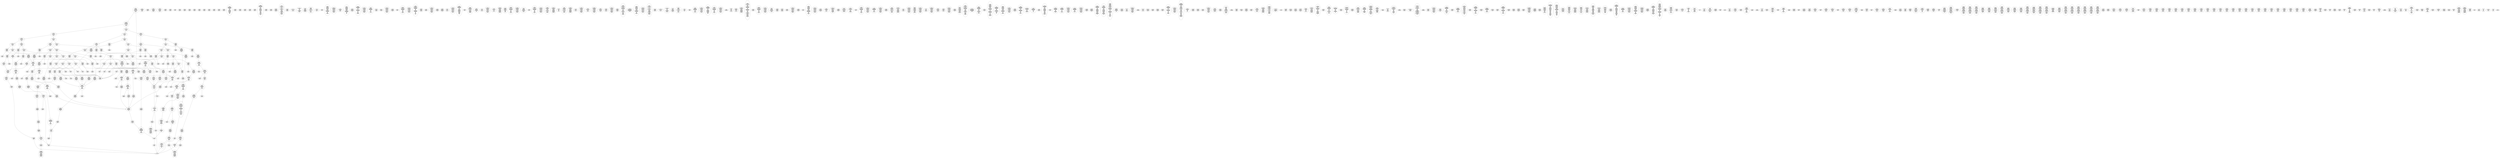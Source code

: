 /* Generated by GvGen v.1.0 (https://www.github.com/stricaud/gvgen) */

digraph G {
compound=true;
   node1 [label="[anywhere]"];
   node2 [label="# 0x0
PUSHX Data
PUSHX Data
MSTORE
PUSHX LogicData
CALLDATASIZE
LT
PUSHX Data
JUMPI
"];
   node3 [label="# 0xd
PUSHX Data
CALLDATALOAD
PUSHX BitData
SHR
PUSHX LogicData
GT
PUSHX Data
JUMPI
"];
   node4 [label="# 0x1e
PUSHX LogicData
GT
PUSHX Data
JUMPI
"];
   node5 [label="# 0x29
PUSHX LogicData
GT
PUSHX Data
JUMPI
"];
   node6 [label="# 0x34
PUSHX LogicData
EQ
PUSHX Data
JUMPI
"];
   node7 [label="# 0x3f
PUSHX LogicData
EQ
PUSHX Data
JUMPI
"];
   node8 [label="# 0x4a
PUSHX LogicData
EQ
PUSHX Data
JUMPI
"];
   node9 [label="# 0x55
PUSHX LogicData
EQ
PUSHX Data
JUMPI
"];
   node10 [label="# 0x60
PUSHX LogicData
EQ
PUSHX Data
JUMPI
"];
   node11 [label="# 0x6b
PUSHX Data
JUMP
"];
   node12 [label="# 0x6f
JUMPDEST
PUSHX LogicData
EQ
PUSHX Data
JUMPI
"];
   node13 [label="# 0x7b
PUSHX LogicData
EQ
PUSHX Data
JUMPI
"];
   node14 [label="# 0x86
PUSHX LogicData
EQ
PUSHX Data
JUMPI
"];
   node15 [label="# 0x91
PUSHX LogicData
EQ
PUSHX Data
JUMPI
"];
   node16 [label="# 0x9c
PUSHX Data
JUMP
"];
   node17 [label="# 0xa0
JUMPDEST
PUSHX LogicData
GT
PUSHX Data
JUMPI
"];
   node18 [label="# 0xac
PUSHX LogicData
EQ
PUSHX Data
JUMPI
"];
   node19 [label="# 0xb7
PUSHX LogicData
EQ
PUSHX Data
JUMPI
"];
   node20 [label="# 0xc2
PUSHX LogicData
EQ
PUSHX Data
JUMPI
"];
   node21 [label="# 0xcd
PUSHX LogicData
EQ
PUSHX Data
JUMPI
"];
   node22 [label="# 0xd8
PUSHX Data
JUMP
"];
   node23 [label="# 0xdc
JUMPDEST
PUSHX LogicData
EQ
PUSHX Data
JUMPI
"];
   node24 [label="# 0xe8
PUSHX LogicData
EQ
PUSHX Data
JUMPI
"];
   node25 [label="# 0xf3
PUSHX LogicData
EQ
PUSHX Data
JUMPI
"];
   node26 [label="# 0xfe
PUSHX LogicData
EQ
PUSHX Data
JUMPI
"];
   node27 [label="# 0x109
PUSHX Data
JUMP
"];
   node28 [label="# 0x10d
JUMPDEST
PUSHX LogicData
GT
PUSHX Data
JUMPI
"];
   node29 [label="# 0x119
PUSHX LogicData
GT
PUSHX Data
JUMPI
"];
   node30 [label="# 0x124
PUSHX LogicData
EQ
PUSHX Data
JUMPI
"];
   node31 [label="# 0x12f
PUSHX LogicData
EQ
PUSHX Data
JUMPI
"];
   node32 [label="# 0x13a
PUSHX LogicData
EQ
PUSHX Data
JUMPI
"];
   node33 [label="# 0x145
PUSHX LogicData
EQ
PUSHX Data
JUMPI
"];
   node34 [label="# 0x150
PUSHX Data
JUMP
"];
   node35 [label="# 0x154
JUMPDEST
PUSHX LogicData
EQ
PUSHX Data
JUMPI
"];
   node36 [label="# 0x160
PUSHX LogicData
EQ
PUSHX Data
JUMPI
"];
   node37 [label="# 0x16b
PUSHX LogicData
EQ
PUSHX Data
JUMPI
"];
   node38 [label="# 0x176
PUSHX LogicData
EQ
PUSHX Data
JUMPI
"];
   node39 [label="# 0x181
PUSHX Data
JUMP
"];
   node40 [label="# 0x185
JUMPDEST
PUSHX LogicData
GT
PUSHX Data
JUMPI
"];
   node41 [label="# 0x191
PUSHX LogicData
EQ
PUSHX Data
JUMPI
"];
   node42 [label="# 0x19c
PUSHX LogicData
EQ
PUSHX Data
JUMPI
"];
   node43 [label="# 0x1a7
PUSHX LogicData
EQ
PUSHX Data
JUMPI
"];
   node44 [label="# 0x1b2
PUSHX LogicData
EQ
PUSHX Data
JUMPI
"];
   node45 [label="# 0x1bd
PUSHX Data
JUMP
"];
   node46 [label="# 0x1c1
JUMPDEST
PUSHX LogicData
EQ
PUSHX Data
JUMPI
"];
   node47 [label="# 0x1cc
PUSHX LogicData
EQ
PUSHX Data
JUMPI
"];
   node48 [label="# 0x1d7
PUSHX LogicData
EQ
PUSHX Data
JUMPI
"];
   node49 [label="# 0x1e2
PUSHX LogicData
EQ
PUSHX Data
JUMPI
"];
   node50 [label="# 0x1ed
JUMPDEST
PUSHX Data
REVERT
"];
   node51 [label="# 0x1f2
JUMPDEST
CALLVALUE
ISZERO
PUSHX Data
JUMPI
"];
   node52 [label="# 0x1fa
PUSHX Data
REVERT
"];
   node53 [label="# 0x1fe
JUMPDEST
PUSHX Data
PUSHX StorData
SLOAD
JUMP
"];
   node54 [label="# 0x208
JUMPDEST
PUSHX MemData
MLOAD
PUSHX Data
PUSHX Data
JUMP
"];
   node55 [label="# 0x215
JUMPDEST
PUSHX MemData
MLOAD
SUB
RETURN
"];
   node56 [label="# 0x21e
JUMPDEST
CALLVALUE
ISZERO
PUSHX Data
JUMPI
"];
   node57 [label="# 0x226
PUSHX Data
REVERT
"];
   node58 [label="# 0x22a
JUMPDEST
PUSHX Data
PUSHX Data
CALLDATASIZE
PUSHX Data
PUSHX Data
JUMP
"];
   node59 [label="# 0x239
JUMPDEST
PUSHX Data
JUMP
"];
   node60 [label="# 0x23e
JUMPDEST
PUSHX MemData
MLOAD
PUSHX Data
PUSHX Data
JUMP
"];
   node61 [label="# 0x24b
JUMPDEST
CALLVALUE
ISZERO
PUSHX Data
JUMPI
"];
   node62 [label="# 0x253
PUSHX Data
REVERT
"];
   node63 [label="# 0x257
JUMPDEST
PUSHX Data
PUSHX Data
JUMP
"];
   node64 [label="# 0x260
JUMPDEST
PUSHX MemData
MLOAD
PUSHX Data
PUSHX Data
JUMP
"];
   node65 [label="# 0x26d
JUMPDEST
CALLVALUE
ISZERO
PUSHX Data
JUMPI
"];
   node66 [label="# 0x275
PUSHX Data
REVERT
"];
   node67 [label="# 0x279
JUMPDEST
PUSHX Data
PUSHX Data
CALLDATASIZE
PUSHX Data
PUSHX Data
JUMP
"];
   node68 [label="# 0x288
JUMPDEST
PUSHX Data
JUMP
"];
   node69 [label="# 0x28d
JUMPDEST
PUSHX MemData
MLOAD
PUSHX Data
PUSHX Data
JUMP
"];
   node70 [label="# 0x29a
JUMPDEST
CALLVALUE
ISZERO
PUSHX Data
JUMPI
"];
   node71 [label="# 0x2a2
PUSHX Data
REVERT
"];
   node72 [label="# 0x2a6
JUMPDEST
PUSHX Data
PUSHX Data
CALLDATASIZE
PUSHX Data
PUSHX Data
JUMP
"];
   node73 [label="# 0x2b5
JUMPDEST
PUSHX Data
JUMP
"];
   node74 [label="# 0x2ba
JUMPDEST
STOP
"];
   node75 [label="# 0x2bc
JUMPDEST
CALLVALUE
ISZERO
PUSHX Data
JUMPI
"];
   node76 [label="# 0x2c4
PUSHX Data
REVERT
"];
   node77 [label="# 0x2c8
JUMPDEST
PUSHX StorData
SLOAD
PUSHX Data
JUMP
"];
   node78 [label="# 0x2d1
JUMPDEST
CALLVALUE
ISZERO
PUSHX Data
JUMPI
"];
   node79 [label="# 0x2d9
PUSHX Data
REVERT
"];
   node80 [label="# 0x2dd
JUMPDEST
PUSHX Data
PUSHX Data
CALLDATASIZE
PUSHX Data
PUSHX Data
JUMP
"];
   node81 [label="# 0x2ec
JUMPDEST
PUSHX Data
JUMP
"];
   node82 [label="# 0x2f1
JUMPDEST
CALLVALUE
ISZERO
PUSHX Data
JUMPI
"];
   node83 [label="# 0x2f9
PUSHX Data
REVERT
"];
   node84 [label="# 0x2fd
JUMPDEST
PUSHX Data
PUSHX Data
CALLDATASIZE
PUSHX Data
PUSHX Data
JUMP
"];
   node85 [label="# 0x30c
JUMPDEST
PUSHX Data
JUMP
"];
   node86 [label="# 0x311
JUMPDEST
CALLVALUE
ISZERO
PUSHX Data
JUMPI
"];
   node87 [label="# 0x319
PUSHX Data
REVERT
"];
   node88 [label="# 0x31d
JUMPDEST
PUSHX Data
PUSHX Data
CALLDATASIZE
PUSHX Data
PUSHX Data
JUMP
"];
   node89 [label="# 0x32c
JUMPDEST
PUSHX Data
JUMP
"];
   node90 [label="# 0x331
JUMPDEST
CALLVALUE
ISZERO
PUSHX Data
JUMPI
"];
   node91 [label="# 0x339
PUSHX Data
REVERT
"];
   node92 [label="# 0x33d
JUMPDEST
PUSHX StorData
SLOAD
PUSHX Data
PUSHX ArithData
PUSHX BitData
PUSHX BitData
SHL
SUB
AND
JUMP
"];
   node93 [label="# 0x351
JUMPDEST
CALLVALUE
ISZERO
PUSHX Data
JUMPI
"];
   node94 [label="# 0x359
PUSHX Data
REVERT
"];
   node95 [label="# 0x35d
JUMPDEST
PUSHX Data
PUSHX Data
CALLDATASIZE
PUSHX Data
PUSHX Data
JUMP
"];
   node96 [label="# 0x36c
JUMPDEST
PUSHX Data
JUMP
"];
   node97 [label="# 0x371
JUMPDEST
CALLVALUE
ISZERO
PUSHX Data
JUMPI
"];
   node98 [label="# 0x379
PUSHX Data
REVERT
"];
   node99 [label="# 0x37d
JUMPDEST
PUSHX Data
PUSHX Data
CALLDATASIZE
PUSHX Data
PUSHX Data
JUMP
"];
   node100 [label="# 0x38c
JUMPDEST
PUSHX Data
JUMP
"];
   node101 [label="# 0x391
JUMPDEST
CALLVALUE
ISZERO
PUSHX Data
JUMPI
"];
   node102 [label="# 0x399
PUSHX Data
REVERT
"];
   node103 [label="# 0x39d
JUMPDEST
PUSHX Data
PUSHX Data
CALLDATASIZE
PUSHX Data
PUSHX Data
JUMP
"];
   node104 [label="# 0x3ac
JUMPDEST
PUSHX Data
JUMP
"];
   node105 [label="# 0x3b1
JUMPDEST
CALLVALUE
ISZERO
PUSHX Data
JUMPI
"];
   node106 [label="# 0x3b9
PUSHX Data
REVERT
"];
   node107 [label="# 0x3bd
JUMPDEST
PUSHX Data
PUSHX Data
CALLDATASIZE
PUSHX Data
PUSHX Data
JUMP
"];
   node108 [label="# 0x3cc
JUMPDEST
PUSHX Data
JUMP
"];
   node109 [label="# 0x3d1
JUMPDEST
PUSHX Data
PUSHX Data
CALLDATASIZE
PUSHX Data
PUSHX Data
JUMP
"];
   node110 [label="# 0x3df
JUMPDEST
PUSHX Data
JUMP
"];
   node111 [label="# 0x3e4
JUMPDEST
CALLVALUE
ISZERO
PUSHX Data
JUMPI
"];
   node112 [label="# 0x3ec
PUSHX Data
REVERT
"];
   node113 [label="# 0x3f0
JUMPDEST
PUSHX StorData
SLOAD
PUSHX Data
PUSHX BitData
AND
JUMP
"];
   node114 [label="# 0x3fe
JUMPDEST
PUSHX MemData
MLOAD
PUSHX Data
PUSHX Data
JUMP
"];
   node115 [label="# 0x40b
JUMPDEST
CALLVALUE
ISZERO
PUSHX Data
JUMPI
"];
   node116 [label="# 0x413
PUSHX Data
REVERT
"];
   node117 [label="# 0x417
JUMPDEST
PUSHX Data
PUSHX Data
CALLDATASIZE
PUSHX Data
PUSHX Data
JUMP
"];
   node118 [label="# 0x426
JUMPDEST
PUSHX Data
JUMP
"];
   node119 [label="# 0x42b
JUMPDEST
CALLVALUE
ISZERO
PUSHX Data
JUMPI
"];
   node120 [label="# 0x433
PUSHX Data
REVERT
"];
   node121 [label="# 0x437
JUMPDEST
PUSHX Data
PUSHX Data
JUMP
"];
   node122 [label="# 0x440
JUMPDEST
CALLVALUE
ISZERO
PUSHX Data
JUMPI
"];
   node123 [label="# 0x448
PUSHX Data
REVERT
"];
   node124 [label="# 0x44c
JUMPDEST
PUSHX Data
PUSHX Data
CALLDATASIZE
PUSHX Data
PUSHX Data
JUMP
"];
   node125 [label="# 0x45b
JUMPDEST
PUSHX Data
JUMP
"];
   node126 [label="# 0x460
JUMPDEST
CALLVALUE
ISZERO
PUSHX Data
JUMPI
"];
   node127 [label="# 0x468
PUSHX Data
REVERT
"];
   node128 [label="# 0x46c
JUMPDEST
PUSHX Data
PUSHX Data
JUMP
"];
   node129 [label="# 0x475
JUMPDEST
CALLVALUE
ISZERO
PUSHX Data
JUMPI
"];
   node130 [label="# 0x47d
PUSHX Data
REVERT
"];
   node131 [label="# 0x481
JUMPDEST
PUSHX Data
PUSHX Data
CALLDATASIZE
PUSHX Data
PUSHX Data
JUMP
"];
   node132 [label="# 0x490
JUMPDEST
PUSHX ArithData
PUSHX BitData
PUSHX BitData
SHL
SUB
AND
PUSHX Data
MSTORE
PUSHX Data
PUSHX Data
MSTORE
PUSHX Data
SHA3
SLOAD
JUMP
"];
   node133 [label="# 0x4ab
JUMPDEST
CALLVALUE
ISZERO
PUSHX Data
JUMPI
"];
   node134 [label="# 0x4b3
PUSHX Data
REVERT
"];
   node135 [label="# 0x4b7
JUMPDEST
PUSHX Data
PUSHX Data
CALLDATASIZE
PUSHX Data
PUSHX Data
JUMP
"];
   node136 [label="# 0x4c6
JUMPDEST
PUSHX Data
JUMP
"];
   node137 [label="# 0x4cb
JUMPDEST
CALLVALUE
ISZERO
PUSHX Data
JUMPI
"];
   node138 [label="# 0x4d3
PUSHX Data
REVERT
"];
   node139 [label="# 0x4d7
JUMPDEST
PUSHX StorData
SLOAD
PUSHX ArithData
PUSHX BitData
PUSHX BitData
SHL
SUB
AND
PUSHX Data
JUMP
"];
   node140 [label="# 0x4e9
JUMPDEST
CALLVALUE
ISZERO
PUSHX Data
JUMPI
"];
   node141 [label="# 0x4f1
PUSHX Data
REVERT
"];
   node142 [label="# 0x4f5
JUMPDEST
PUSHX Data
PUSHX Data
CALLDATASIZE
PUSHX Data
PUSHX Data
JUMP
"];
   node143 [label="# 0x504
JUMPDEST
PUSHX Data
JUMP
"];
   node144 [label="# 0x509
JUMPDEST
CALLVALUE
ISZERO
PUSHX Data
JUMPI
"];
   node145 [label="# 0x511
PUSHX Data
REVERT
"];
   node146 [label="# 0x515
JUMPDEST
PUSHX Data
PUSHX Data
JUMP
"];
   node147 [label="# 0x51e
JUMPDEST
CALLVALUE
ISZERO
PUSHX Data
JUMPI
"];
   node148 [label="# 0x526
PUSHX Data
REVERT
"];
   node149 [label="# 0x52a
JUMPDEST
PUSHX Data
PUSHX StorData
SLOAD
JUMP
"];
   node150 [label="# 0x534
JUMPDEST
CALLVALUE
ISZERO
PUSHX Data
JUMPI
"];
   node151 [label="# 0x53c
PUSHX Data
REVERT
"];
   node152 [label="# 0x540
JUMPDEST
PUSHX Data
PUSHX Data
CALLDATASIZE
PUSHX Data
PUSHX Data
JUMP
"];
   node153 [label="# 0x54f
JUMPDEST
PUSHX Data
JUMP
"];
   node154 [label="# 0x554
JUMPDEST
CALLVALUE
ISZERO
PUSHX Data
JUMPI
"];
   node155 [label="# 0x55c
PUSHX Data
REVERT
"];
   node156 [label="# 0x560
JUMPDEST
PUSHX Data
PUSHX Data
CALLDATASIZE
PUSHX Data
PUSHX Data
JUMP
"];
   node157 [label="# 0x56f
JUMPDEST
PUSHX Data
JUMP
"];
   node158 [label="# 0x574
JUMPDEST
CALLVALUE
ISZERO
PUSHX Data
JUMPI
"];
   node159 [label="# 0x57c
PUSHX Data
REVERT
"];
   node160 [label="# 0x580
JUMPDEST
PUSHX Data
PUSHX Data
CALLDATASIZE
PUSHX Data
PUSHX Data
JUMP
"];
   node161 [label="# 0x58f
JUMPDEST
PUSHX Data
JUMP
"];
   node162 [label="# 0x594
JUMPDEST
CALLVALUE
ISZERO
PUSHX Data
JUMPI
"];
   node163 [label="# 0x59c
PUSHX Data
REVERT
"];
   node164 [label="# 0x5a0
JUMPDEST
PUSHX Data
PUSHX Data
JUMP
"];
   node165 [label="# 0x5a9
JUMPDEST
CALLVALUE
ISZERO
PUSHX Data
JUMPI
"];
   node166 [label="# 0x5b1
PUSHX Data
REVERT
"];
   node167 [label="# 0x5b5
JUMPDEST
PUSHX Data
PUSHX Data
CALLDATASIZE
PUSHX Data
PUSHX Data
JUMP
"];
   node168 [label="# 0x5c4
JUMPDEST
PUSHX ArithData
PUSHX BitData
PUSHX BitData
SHL
SUB
AND
PUSHX Data
MSTORE
PUSHX Data
PUSHX Data
MSTORE
PUSHX Data
SHA3
AND
MSTORE
MSTORE
SHA3
SLOAD
PUSHX BitData
AND
JUMP
"];
   node169 [label="# 0x5f2
JUMPDEST
CALLVALUE
ISZERO
PUSHX Data
JUMPI
"];
   node170 [label="# 0x5fa
PUSHX Data
REVERT
"];
   node171 [label="# 0x5fe
JUMPDEST
PUSHX Data
PUSHX Data
CALLDATASIZE
PUSHX Data
PUSHX Data
JUMP
"];
   node172 [label="# 0x60d
JUMPDEST
PUSHX Data
JUMP
"];
   node173 [label="# 0x612
JUMPDEST
PUSHX Data
PUSHX Data
CALLDATASIZE
PUSHX Data
PUSHX Data
JUMP
"];
   node174 [label="# 0x620
JUMPDEST
PUSHX Data
JUMP
"];
   node175 [label="# 0x625
JUMPDEST
PUSHX Data
PUSHX Data
PUSHX Data
JUMP
"];
   node176 [label="# 0x630
JUMPDEST
"];
   node177 [label="# 0x633
JUMPDEST
JUMP
"];
   node178 [label="# 0x638
JUMPDEST
PUSHX Data
PUSHX StorData
SLOAD
PUSHX Data
PUSHX Data
JUMP
"];
   node179 [label="# 0x647
JUMPDEST
PUSHX ArithData
ADD
PUSHX ArithData
DIV
MUL
PUSHX ArithData
ADD
PUSHX MemData
MLOAD
ADD
PUSHX Data
MSTORE
MSTORE
PUSHX ArithData
ADD
SLOAD
PUSHX Data
PUSHX Data
JUMP
"];
   node180 [label="# 0x673
JUMPDEST
ISZERO
PUSHX Data
JUMPI
"];
   node181 [label="# 0x67a
PUSHX LogicData
LT
PUSHX Data
JUMPI
"];
   node182 [label="# 0x682
PUSHX ArithData
SLOAD
DIV
MUL
MSTORE
PUSHX ArithData
ADD
PUSHX Data
JUMP
"];
   node183 [label="# 0x695
JUMPDEST
ADD
PUSHX Data
MSTORE
PUSHX Data
PUSHX Data
SHA3
"];
   node184 [label="# 0x6a3
JUMPDEST
SLOAD
MSTORE
PUSHX ArithData
ADD
PUSHX ArithData
ADD
GT
PUSHX Data
JUMPI
"];
   node185 [label="# 0x6b7
SUB
PUSHX BitData
AND
ADD
"];
   node186 [label="# 0x6c0
JUMPDEST
JUMP
"];
   node187 [label="# 0x6ca
JUMPDEST
PUSHX Data
MSTORE
PUSHX Data
PUSHX Data
MSTORE
PUSHX Data
SHA3
SLOAD
PUSHX ArithData
PUSHX BitData
PUSHX BitData
SHL
SUB
AND
PUSHX Data
JUMPI
"];
   node188 [label="# 0x6e7
PUSHX MemData
MLOAD
PUSHX BitData
PUSHX BitData
SHL
MSTORE
PUSHX ArithData
ADD
PUSHX Data
PUSHX Data
JUMP
"];
   node189 [label="# 0x6fe
JUMPDEST
PUSHX MemData
MLOAD
SUB
REVERT
"];
   node190 [label="# 0x707
JUMPDEST
PUSHX Data
MSTORE
PUSHX Data
PUSHX Data
MSTORE
PUSHX Data
SHA3
SLOAD
PUSHX ArithData
PUSHX BitData
PUSHX BitData
SHL
SUB
AND
JUMP
"];
   node191 [label="# 0x723
JUMPDEST
PUSHX Data
PUSHX Data
PUSHX Data
JUMP
"];
   node192 [label="# 0x72e
JUMPDEST
PUSHX ArithData
PUSHX BitData
PUSHX BitData
SHL
SUB
AND
PUSHX ArithData
PUSHX BitData
PUSHX BitData
SHL
SUB
AND
EQ
ISZERO
PUSHX Data
JUMPI
"];
   node193 [label="# 0x74b
PUSHX MemData
MLOAD
PUSHX BitData
PUSHX BitData
SHL
MSTORE
PUSHX ArithData
ADD
PUSHX Data
PUSHX Data
JUMP
"];
   node194 [label="# 0x762
JUMPDEST
CALLER
PUSHX ArithData
PUSHX BitData
PUSHX BitData
SHL
SUB
AND
EQ
PUSHX Data
JUMPI
"];
   node195 [label="# 0x774
PUSHX Data
CALLER
PUSHX Data
JUMP
"];
   node196 [label="# 0x77e
JUMPDEST
PUSHX Data
JUMPI
"];
   node197 [label="# 0x783
PUSHX MemData
MLOAD
PUSHX BitData
PUSHX BitData
SHL
MSTORE
PUSHX ArithData
ADD
PUSHX Data
PUSHX Data
JUMP
"];
   node198 [label="# 0x79a
JUMPDEST
PUSHX Data
PUSHX Data
JUMP
"];
   node199 [label="# 0x7a4
JUMPDEST
JUMP
"];
   node200 [label="# 0x7a9
JUMPDEST
PUSHX StorData
SLOAD
PUSHX ArithData
PUSHX BitData
PUSHX BitData
SHL
SUB
AND
CALLER
EQ
PUSHX Data
JUMPI
"];
   node201 [label="# 0x7bc
PUSHX MemData
MLOAD
PUSHX BitData
PUSHX BitData
SHL
MSTORE
PUSHX ArithData
ADD
PUSHX Data
PUSHX Data
JUMP
"];
   node202 [label="# 0x7d3
JUMPDEST
PUSHX StorData
SLOAD
PUSHX ArithData
PUSHX BitData
PUSHX BitData
SHL
SUB
NOT
AND
PUSHX ArithData
PUSHX BitData
PUSHX BitData
SHL
SUB
AND
OR
SSTORE
JUMP
"];
   node203 [label="# 0x7f5
JUMPDEST
PUSHX Data
CALLER
PUSHX Data
JUMP
"];
   node204 [label="# 0x7ff
JUMPDEST
PUSHX Data
JUMPI
"];
   node205 [label="# 0x804
PUSHX MemData
MLOAD
PUSHX BitData
PUSHX BitData
SHL
MSTORE
PUSHX ArithData
ADD
PUSHX Data
PUSHX Data
JUMP
"];
   node206 [label="# 0x81b
JUMPDEST
PUSHX Data
PUSHX Data
JUMP
"];
   node207 [label="# 0x826
JUMPDEST
PUSHX Data
PUSHX Data
PUSHX Data
JUMP
"];
   node208 [label="# 0x831
JUMPDEST
LT
PUSHX Data
JUMPI
"];
   node209 [label="# 0x838
PUSHX MemData
MLOAD
PUSHX BitData
PUSHX BitData
SHL
MSTORE
PUSHX ArithData
ADD
PUSHX Data
PUSHX Data
JUMP
"];
   node210 [label="# 0x84f
JUMPDEST
PUSHX ArithData
PUSHX BitData
PUSHX BitData
SHL
SUB
AND
PUSHX Data
MSTORE
PUSHX Data
PUSHX Data
MSTORE
PUSHX Data
SHA3
MSTORE
MSTORE
SHA3
SLOAD
"];
   node211 [label="# 0x875
JUMPDEST
JUMP
"];
   node212 [label="# 0x87b
JUMPDEST
PUSHX Data
PUSHX MemData
MLOAD
PUSHX ArithData
ADD
PUSHX Data
MSTORE
PUSHX Data
MSTORE
PUSHX Data
JUMP
"];
   node213 [label="# 0x896
JUMPDEST
PUSHX Data
PUSHX Data
PUSHX StorData
SLOAD
JUMP
"];
   node214 [label="# 0x8a1
JUMPDEST
LT
PUSHX Data
JUMPI
"];
   node215 [label="# 0x8a8
PUSHX MemData
MLOAD
PUSHX BitData
PUSHX BitData
SHL
MSTORE
PUSHX ArithData
ADD
PUSHX Data
PUSHX Data
JUMP
"];
   node216 [label="# 0x8bf
JUMPDEST
PUSHX StorData
SLOAD
LT
PUSHX Data
JUMPI
"];
   node217 [label="# 0x8cb
PUSHX BitData
PUSHX BitData
SHL
PUSHX Data
MSTORE
PUSHX Data
PUSHX Data
MSTORE
PUSHX Data
PUSHX Data
REVERT
"];
   node218 [label="# 0x8e0
JUMPDEST
PUSHX Data
MSTORE
PUSHX Data
PUSHX Data
SHA3
ADD
SLOAD
JUMP
"];
   node219 [label="# 0x8f2
JUMPDEST
PUSHX StorData
SLOAD
PUSHX ArithData
PUSHX BitData
PUSHX BitData
SHL
SUB
AND
CALLER
EQ
PUSHX Data
JUMPI
"];
   node220 [label="# 0x905
PUSHX MemData
MLOAD
PUSHX BitData
PUSHX BitData
SHL
MSTORE
PUSHX ArithData
ADD
PUSHX Data
PUSHX Data
JUMP
"];
   node221 [label="# 0x91c
JUMPDEST
MLOAD
PUSHX Data
PUSHX Data
PUSHX ArithData
ADD
PUSHX Data
JUMP
"];
   node222 [label="# 0x92f
JUMPDEST
JUMP
"];
   node223 [label="# 0x933
JUMPDEST
PUSHX StorData
SLOAD
PUSHX ArithData
PUSHX BitData
PUSHX BitData
SHL
SUB
AND
CALLER
EQ
PUSHX Data
JUMPI
"];
   node224 [label="# 0x946
PUSHX MemData
MLOAD
PUSHX BitData
PUSHX BitData
SHL
MSTORE
PUSHX ArithData
ADD
PUSHX Data
PUSHX Data
JUMP
"];
   node225 [label="# 0x95d
JUMPDEST
PUSHX StorData
SLOAD
PUSHX BitData
NOT
AND
PUSHX Data
PUSHX LogicData
GT
ISZERO
PUSHX Data
JUMPI
"];
   node226 [label="# 0x975
PUSHX BitData
PUSHX BitData
SHL
PUSHX Data
MSTORE
PUSHX Data
PUSHX Data
MSTORE
PUSHX Data
PUSHX Data
REVERT
"];
   node227 [label="# 0x98a
JUMPDEST
MUL
OR
SSTORE
JUMP
"];
   node228 [label="# 0x992
JUMPDEST
PUSHX Data
PUSHX StorData
SLOAD
PUSHX BitData
AND
PUSHX LogicData
GT
ISZERO
PUSHX Data
JUMPI
"];
   node229 [label="# 0x9a4
PUSHX BitData
PUSHX BitData
SHL
PUSHX Data
MSTORE
PUSHX Data
PUSHX Data
MSTORE
PUSHX Data
PUSHX Data
REVERT
"];
   node230 [label="# 0x9b9
JUMPDEST
EQ
PUSHX Data
JUMPI
"];
   node231 [label="# 0x9bf
PUSHX MemData
MLOAD
PUSHX BitData
PUSHX BitData
SHL
MSTORE
PUSHX ArithData
ADD
PUSHX Data
PUSHX Data
JUMP
"];
   node232 [label="# 0x9d6
JUMPDEST
PUSHX LogicData
GT
ISZERO
PUSHX Data
JUMPI
"];
   node233 [label="# 0x9e0
PUSHX MemData
MLOAD
PUSHX BitData
PUSHX BitData
SHL
MSTORE
PUSHX ArithData
ADD
PUSHX Data
PUSHX Data
JUMP
"];
   node234 [label="# 0x9f7
JUMPDEST
PUSHX StorData
SLOAD
PUSHX Data
PUSHX Data
JUMP
"];
   node235 [label="# 0xa05
JUMPDEST
CALLVALUE
EQ
PUSHX Data
JUMPI
"];
   node236 [label="# 0xa0c
PUSHX MemData
MLOAD
PUSHX BitData
PUSHX BitData
SHL
MSTORE
PUSHX ArithData
ADD
PUSHX Data
PUSHX Data
JUMP
"];
   node237 [label="# 0xa23
JUMPDEST
PUSHX Data
CALLER
PUSHX Data
JUMP
"];
   node238 [label="# 0xa2d
JUMPDEST
PUSHX StorData
SLOAD
PUSHX MemData
MLOAD
PUSHX ArithData
PUSHX BitData
PUSHX BitData
SHL
SUB
AND
CALLVALUE
ISZERO
PUSHX ArithData
MUL
PUSHX Data
CALL
ISZERO
ISZERO
PUSHX Data
JUMPI
"];
   node239 [label="# 0xa5d
RETURNDATASIZE
PUSHX Data
RETURNDATACOPY
RETURNDATASIZE
PUSHX Data
REVERT
"];
   node240 [label="# 0xa66
JUMPDEST
PUSHX Data
MSTORE
PUSHX Data
PUSHX Data
MSTORE
PUSHX Data
SHA3
SLOAD
PUSHX ArithData
PUSHX BitData
PUSHX BitData
SHL
SUB
AND
PUSHX Data
JUMPI
"];
   node241 [label="# 0xa84
PUSHX MemData
MLOAD
PUSHX BitData
PUSHX BitData
SHL
MSTORE
PUSHX ArithData
ADD
PUSHX Data
PUSHX Data
JUMP
"];
   node242 [label="# 0xa9b
JUMPDEST
PUSHX StorData
SLOAD
PUSHX Data
PUSHX Data
JUMP
"];
   node243 [label="# 0xaa8
JUMPDEST
PUSHX ArithData
ADD
PUSHX ArithData
DIV
MUL
PUSHX ArithData
ADD
PUSHX MemData
MLOAD
ADD
PUSHX Data
MSTORE
MSTORE
PUSHX ArithData
ADD
SLOAD
PUSHX Data
PUSHX Data
JUMP
"];
   node244 [label="# 0xad4
JUMPDEST
ISZERO
PUSHX Data
JUMPI
"];
   node245 [label="# 0xadb
PUSHX LogicData
LT
PUSHX Data
JUMPI
"];
   node246 [label="# 0xae3
PUSHX ArithData
SLOAD
DIV
MUL
MSTORE
PUSHX ArithData
ADD
PUSHX Data
JUMP
"];
   node247 [label="# 0xaf6
JUMPDEST
ADD
PUSHX Data
MSTORE
PUSHX Data
PUSHX Data
SHA3
"];
   node248 [label="# 0xb04
JUMPDEST
SLOAD
MSTORE
PUSHX ArithData
ADD
PUSHX ArithData
ADD
GT
PUSHX Data
JUMPI
"];
   node249 [label="# 0xb18
SUB
PUSHX BitData
AND
ADD
"];
   node250 [label="# 0xb21
JUMPDEST
JUMP
"];
   node251 [label="# 0xb29
JUMPDEST
PUSHX Data
PUSHX ArithData
PUSHX BitData
PUSHX BitData
SHL
SUB
AND
PUSHX Data
JUMPI
"];
   node252 [label="# 0xb3a
PUSHX MemData
MLOAD
PUSHX BitData
PUSHX BitData
SHL
MSTORE
PUSHX ArithData
ADD
PUSHX Data
PUSHX Data
JUMP
"];
   node253 [label="# 0xb51
JUMPDEST
PUSHX ArithData
PUSHX BitData
PUSHX BitData
SHL
SUB
AND
PUSHX Data
MSTORE
PUSHX Data
PUSHX Data
MSTORE
PUSHX Data
SHA3
SLOAD
JUMP
"];
   node254 [label="# 0xb6d
JUMPDEST
PUSHX StorData
SLOAD
PUSHX ArithData
PUSHX BitData
PUSHX BitData
SHL
SUB
AND
CALLER
EQ
PUSHX Data
JUMPI
"];
   node255 [label="# 0xb80
PUSHX MemData
MLOAD
PUSHX BitData
PUSHX BitData
SHL
MSTORE
PUSHX ArithData
ADD
PUSHX Data
PUSHX Data
JUMP
"];
   node256 [label="# 0xb97
JUMPDEST
PUSHX Data
PUSHX Data
PUSHX Data
JUMP
"];
   node257 [label="# 0xba1
JUMPDEST
JUMP
"];
   node258 [label="# 0xba3
JUMPDEST
PUSHX StorData
SLOAD
PUSHX ArithData
PUSHX BitData
PUSHX BitData
SHL
SUB
AND
CALLER
EQ
PUSHX Data
JUMPI
"];
   node259 [label="# 0xbb6
PUSHX MemData
MLOAD
PUSHX BitData
PUSHX BitData
SHL
MSTORE
PUSHX ArithData
ADD
PUSHX Data
PUSHX Data
JUMP
"];
   node260 [label="# 0xbcd
JUMPDEST
PUSHX Data
"];
   node261 [label="# 0xbd0
JUMPDEST
MLOAD
LT
ISZERO
PUSHX Data
JUMPI
"];
   node262 [label="# 0xbda
PUSHX Data
PUSHX Data
MLOAD
LT
PUSHX Data
JUMPI
"];
   node263 [label="# 0xbe9
PUSHX BitData
PUSHX BitData
SHL
PUSHX Data
MSTORE
PUSHX Data
PUSHX Data
MSTORE
PUSHX Data
PUSHX Data
REVERT
"];
   node264 [label="# 0xbfe
JUMPDEST
PUSHX ArithData
MUL
PUSHX ArithData
ADD
ADD
MLOAD
PUSHX ArithData
PUSHX BitData
PUSHX BitData
SHL
SUB
AND
PUSHX ArithData
PUSHX BitData
PUSHX BitData
SHL
SUB
AND
MSTORE
PUSHX ArithData
ADD
MSTORE
PUSHX ArithData
ADD
PUSHX Data
SHA3
SSTORE
PUSHX Data
PUSHX Data
JUMP
"];
   node265 [label="# 0xc35
JUMPDEST
PUSHX Data
JUMP
"];
   node266 [label="# 0xc3d
JUMPDEST
PUSHX StorData
SLOAD
PUSHX ArithData
PUSHX BitData
PUSHX BitData
SHL
SUB
AND
CALLER
EQ
PUSHX Data
JUMPI
"];
   node267 [label="# 0xc50
PUSHX MemData
MLOAD
PUSHX BitData
PUSHX BitData
SHL
MSTORE
PUSHX ArithData
ADD
PUSHX Data
PUSHX Data
JUMP
"];
   node268 [label="# 0xc67
JUMPDEST
MLOAD
PUSHX Data
PUSHX Data
PUSHX ArithData
ADD
PUSHX Data
JUMP
"];
   node269 [label="# 0xc7a
JUMPDEST
PUSHX Data
PUSHX StorData
SLOAD
PUSHX Data
PUSHX Data
JUMP
"];
   node270 [label="# 0xc89
JUMPDEST
PUSHX Data
CALLER
PUSHX Data
JUMP
"];
   node271 [label="# 0xc94
JUMPDEST
PUSHX Data
CALLER
PUSHX Data
JUMP
"];
   node272 [label="# 0xc9e
JUMPDEST
PUSHX Data
JUMPI
"];
   node273 [label="# 0xca3
PUSHX MemData
MLOAD
PUSHX BitData
PUSHX BitData
SHL
MSTORE
PUSHX ArithData
ADD
PUSHX Data
PUSHX Data
JUMP
"];
   node274 [label="# 0xcba
JUMPDEST
PUSHX Data
PUSHX Data
JUMP
"];
   node275 [label="# 0xcc6
JUMPDEST
JUMP
"];
   node276 [label="# 0xccc
JUMPDEST
PUSHX Data
MSTORE
PUSHX Data
PUSHX Data
MSTORE
PUSHX Data
SHA3
SLOAD
PUSHX Data
PUSHX ArithData
PUSHX BitData
PUSHX BitData
SHL
SUB
AND
PUSHX Data
JUMPI
"];
   node277 [label="# 0xcec
PUSHX MemData
MLOAD
PUSHX BitData
PUSHX BitData
SHL
MSTORE
PUSHX ArithData
ADD
PUSHX Data
PUSHX Data
JUMP
"];
   node278 [label="# 0xd03
JUMPDEST
PUSHX Data
PUSHX Data
PUSHX Data
JUMP
"];
   node279 [label="# 0xd0d
JUMPDEST
PUSHX LogicData
MLOAD
GT
PUSHX Data
JUMPI
"];
   node280 [label="# 0xd19
PUSHX MemData
MLOAD
PUSHX ArithData
ADD
PUSHX Data
MSTORE
PUSHX Data
MSTORE
PUSHX Data
JUMP
"];
   node281 [label="# 0xd2d
JUMPDEST
PUSHX Data
PUSHX Data
JUMP
"];
   node282 [label="# 0xd37
JUMPDEST
PUSHX MemData
MLOAD
PUSHX ArithData
ADD
PUSHX Data
PUSHX Data
JUMP
"];
   node283 [label="# 0xd48
JUMPDEST
PUSHX MemData
MLOAD
PUSHX ArithData
SUB
SUB
MSTORE
PUSHX Data
MSTORE
"];
   node284 [label="# 0xd58
JUMPDEST
JUMP
"];
   node285 [label="# 0xd5f
JUMPDEST
PUSHX Data
PUSHX StorData
SLOAD
PUSHX Data
PUSHX Data
JUMP
"];
   node286 [label="# 0xd6e
JUMPDEST
PUSHX StorData
SLOAD
PUSHX ArithData
PUSHX BitData
PUSHX BitData
SHL
SUB
AND
CALLER
EQ
PUSHX Data
JUMPI
"];
   node287 [label="# 0xd81
PUSHX MemData
MLOAD
PUSHX BitData
PUSHX BitData
SHL
MSTORE
PUSHX ArithData
ADD
PUSHX Data
PUSHX Data
JUMP
"];
   node288 [label="# 0xd98
JUMPDEST
PUSHX ArithData
PUSHX BitData
PUSHX BitData
SHL
SUB
AND
PUSHX Data
JUMPI
"];
   node289 [label="# 0xda7
PUSHX MemData
MLOAD
PUSHX BitData
PUSHX BitData
SHL
MSTORE
PUSHX ArithData
ADD
PUSHX Data
PUSHX Data
JUMP
"];
   node290 [label="# 0xdbe
JUMPDEST
PUSHX Data
PUSHX Data
JUMP
"];
   node291 [label="# 0xdc7
JUMPDEST
JUMP
"];
   node292 [label="# 0xdca
JUMPDEST
PUSHX Data
PUSHX StorData
SLOAD
PUSHX BitData
AND
PUSHX LogicData
GT
ISZERO
PUSHX Data
JUMPI
"];
   node293 [label="# 0xddc
PUSHX BitData
PUSHX BitData
SHL
PUSHX Data
MSTORE
PUSHX Data
PUSHX Data
MSTORE
PUSHX Data
PUSHX Data
REVERT
"];
   node294 [label="# 0xdf1
JUMPDEST
EQ
PUSHX Data
JUMPI
"];
   node295 [label="# 0xdf7
PUSHX MemData
MLOAD
PUSHX BitData
PUSHX BitData
SHL
MSTORE
PUSHX ArithData
ADD
PUSHX Data
PUSHX Data
JUMP
"];
   node296 [label="# 0xe0e
JUMPDEST
CALLER
PUSHX Data
MSTORE
PUSHX Data
PUSHX Data
MSTORE
PUSHX Data
SHA3
SLOAD
PUSHX Data
JUMPI
"];
   node297 [label="# 0xe24
PUSHX MemData
MLOAD
PUSHX BitData
PUSHX BitData
SHL
MSTORE
PUSHX ArithData
ADD
PUSHX Data
PUSHX Data
JUMP
"];
   node298 [label="# 0xe3b
JUMPDEST
GT
ISZERO
PUSHX Data
JUMPI
"];
   node299 [label="# 0xe44
PUSHX MemData
MLOAD
PUSHX BitData
PUSHX BitData
SHL
MSTORE
PUSHX ArithData
ADD
PUSHX Data
PUSHX Data
JUMP
"];
   node300 [label="# 0xe5b
JUMPDEST
PUSHX StorData
SLOAD
PUSHX Data
PUSHX Data
JUMP
"];
   node301 [label="# 0xe69
JUMPDEST
CALLVALUE
EQ
PUSHX Data
JUMPI
"];
   node302 [label="# 0xe70
PUSHX MemData
MLOAD
PUSHX BitData
PUSHX BitData
SHL
MSTORE
PUSHX ArithData
ADD
PUSHX Data
PUSHX Data
JUMP
"];
   node303 [label="# 0xe87
JUMPDEST
PUSHX Data
PUSHX Data
JUMP
"];
   node304 [label="# 0xe91
JUMPDEST
CALLER
PUSHX Data
MSTORE
PUSHX Data
PUSHX Data
MSTORE
PUSHX Data
SHA3
SSTORE
PUSHX Data
PUSHX Data
JUMP
"];
   node305 [label="# 0xeae
JUMPDEST
PUSHX StorData
SLOAD
PUSHX MemData
MLOAD
PUSHX ArithData
PUSHX BitData
PUSHX BitData
SHL
SUB
AND
CALLVALUE
ISZERO
PUSHX ArithData
MUL
PUSHX Data
CALL
ISZERO
ISZERO
PUSHX Data
JUMPI
"];
   node306 [label="# 0xede
RETURNDATASIZE
PUSHX Data
RETURNDATACOPY
RETURNDATASIZE
PUSHX Data
REVERT
"];
   node307 [label="# 0xee7
JUMPDEST
PUSHX Data
PUSHX ArithData
PUSHX BitData
PUSHX BitData
SHL
SUB
NOT
AND
PUSHX BitData
PUSHX BitData
SHL
EQ
PUSHX Data
JUMPI
"];
   node308 [label="# 0xf03
PUSHX Data
PUSHX Data
JUMP
"];
   node309 [label="# 0xf0c
JUMPDEST
PUSHX Data
MSTORE
PUSHX Data
PUSHX Data
MSTORE
PUSHX Data
SHA3
SLOAD
PUSHX ArithData
PUSHX BitData
PUSHX BitData
SHL
SUB
NOT
AND
PUSHX ArithData
PUSHX BitData
PUSHX BitData
SHL
SUB
AND
OR
SSTORE
PUSHX Data
PUSHX Data
JUMP
"];
   node310 [label="# 0xf41
JUMPDEST
PUSHX ArithData
PUSHX BitData
PUSHX BitData
SHL
SUB
AND
PUSHX Data
PUSHX MemData
MLOAD
PUSHX MemData
MLOAD
SUB
LOGX
JUMP
"];
   node311 [label="# 0xf7a
JUMPDEST
PUSHX Data
MSTORE
PUSHX Data
PUSHX Data
MSTORE
PUSHX Data
SHA3
SLOAD
PUSHX ArithData
PUSHX BitData
PUSHX BitData
SHL
SUB
AND
PUSHX Data
JUMPI
"];
   node312 [label="# 0xf97
PUSHX MemData
MLOAD
PUSHX BitData
PUSHX BitData
SHL
MSTORE
PUSHX ArithData
ADD
PUSHX Data
PUSHX Data
JUMP
"];
   node313 [label="# 0xfae
JUMPDEST
PUSHX Data
PUSHX Data
PUSHX Data
JUMP
"];
   node314 [label="# 0xfb9
JUMPDEST
PUSHX ArithData
PUSHX BitData
PUSHX BitData
SHL
SUB
AND
PUSHX ArithData
PUSHX BitData
PUSHX BitData
SHL
SUB
AND
EQ
PUSHX Data
JUMPI
"];
   node315 [label="# 0xfd6
PUSHX ArithData
PUSHX BitData
PUSHX BitData
SHL
SUB
AND
PUSHX Data
PUSHX Data
JUMP
"];
   node316 [label="# 0xfe9
JUMPDEST
PUSHX ArithData
PUSHX BitData
PUSHX BitData
SHL
SUB
AND
EQ
"];
   node317 [label="# 0xff4
JUMPDEST
PUSHX Data
JUMPI
"];
   node318 [label="# 0xffa
PUSHX ArithData
PUSHX BitData
PUSHX BitData
SHL
SUB
AND
PUSHX Data
MSTORE
PUSHX Data
PUSHX Data
MSTORE
PUSHX Data
SHA3
AND
MSTORE
MSTORE
SHA3
SLOAD
PUSHX BitData
AND
"];
   node319 [label="# 0x1024
JUMPDEST
JUMP
"];
   node320 [label="# 0x102c
JUMPDEST
PUSHX ArithData
PUSHX BitData
PUSHX BitData
SHL
SUB
AND
PUSHX Data
PUSHX Data
JUMP
"];
   node321 [label="# 0x103f
JUMPDEST
PUSHX ArithData
PUSHX BitData
PUSHX BitData
SHL
SUB
AND
EQ
PUSHX Data
JUMPI
"];
   node322 [label="# 0x104e
PUSHX MemData
MLOAD
PUSHX BitData
PUSHX BitData
SHL
MSTORE
PUSHX ArithData
ADD
PUSHX Data
PUSHX Data
JUMP
"];
   node323 [label="# 0x1065
JUMPDEST
PUSHX ArithData
PUSHX BitData
PUSHX BitData
SHL
SUB
AND
PUSHX Data
JUMPI
"];
   node324 [label="# 0x1074
PUSHX MemData
MLOAD
PUSHX BitData
PUSHX BitData
SHL
MSTORE
PUSHX ArithData
ADD
PUSHX Data
PUSHX Data
JUMP
"];
   node325 [label="# 0x108b
JUMPDEST
PUSHX Data
PUSHX Data
JUMP
"];
   node326 [label="# 0x1096
JUMPDEST
PUSHX Data
PUSHX Data
PUSHX Data
JUMP
"];
   node327 [label="# 0x10a1
JUMPDEST
PUSHX ArithData
PUSHX BitData
PUSHX BitData
SHL
SUB
AND
PUSHX Data
MSTORE
PUSHX Data
PUSHX Data
MSTORE
PUSHX Data
SHA3
SLOAD
PUSHX Data
PUSHX Data
PUSHX Data
JUMP
"];
   node328 [label="# 0x10ca
JUMPDEST
SSTORE
PUSHX ArithData
PUSHX BitData
PUSHX BitData
SHL
SUB
AND
PUSHX Data
MSTORE
PUSHX Data
PUSHX Data
MSTORE
PUSHX Data
SHA3
SLOAD
PUSHX Data
PUSHX Data
PUSHX Data
JUMP
"];
   node329 [label="# 0x10f8
JUMPDEST
SSTORE
PUSHX Data
MSTORE
PUSHX Data
PUSHX Data
MSTORE
PUSHX MemData
SHA3
SLOAD
PUSHX ArithData
PUSHX BitData
PUSHX BitData
SHL
SUB
NOT
AND
PUSHX ArithData
PUSHX BitData
PUSHX BitData
SHL
SUB
AND
OR
SSTORE
MLOAD
AND
PUSHX Data
LOGX
JUMP
"];
   node330 [label="# 0x1159
JUMPDEST
PUSHX Data
PUSHX Data
PUSHX StorData
SLOAD
JUMP
"];
   node331 [label="# 0x1164
JUMPDEST
PUSHX Data
PUSHX Data
PUSHX Data
JUMP
"];
   node332 [label="# 0x1173
JUMPDEST
GT
ISZERO
PUSHX Data
JUMPI
"];
   node333 [label="# 0x117a
PUSHX MemData
MLOAD
PUSHX BitData
PUSHX BitData
SHL
MSTORE
PUSHX ArithData
ADD
PUSHX Data
PUSHX Data
JUMP
"];
   node334 [label="# 0x1191
JUMPDEST
PUSHX Data
"];
   node335 [label="# 0x1194
JUMPDEST
GT
PUSHX Data
JUMPI
"];
   node336 [label="# 0x119c
PUSHX Data
PUSHX Data
PUSHX Data
JUMP
"];
   node337 [label="# 0x11a9
JUMPDEST
PUSHX Data
JUMP
"];
   node338 [label="# 0x11ae
JUMPDEST
PUSHX Data
PUSHX Data
JUMP
"];
   node339 [label="# 0x11b8
JUMPDEST
PUSHX Data
JUMP
"];
   node340 [label="# 0x11c0
JUMPDEST
PUSHX StorData
SLOAD
PUSHX ArithData
PUSHX BitData
PUSHX BitData
SHL
SUB
AND
PUSHX ArithData
PUSHX BitData
PUSHX BitData
SHL
SUB
NOT
AND
OR
SSTORE
PUSHX MemData
MLOAD
AND
PUSHX Data
PUSHX Data
LOGX
JUMP
"];
   node341 [label="# 0x1212
JUMPDEST
PUSHX ArithData
PUSHX BitData
PUSHX BitData
SHL
SUB
AND
PUSHX ArithData
PUSHX BitData
PUSHX BitData
SHL
SUB
AND
EQ
ISZERO
PUSHX Data
JUMPI
"];
   node342 [label="# 0x122d
PUSHX MemData
MLOAD
PUSHX BitData
PUSHX BitData
SHL
MSTORE
PUSHX ArithData
ADD
PUSHX Data
PUSHX Data
JUMP
"];
   node343 [label="# 0x1244
JUMPDEST
PUSHX ArithData
PUSHX BitData
PUSHX BitData
SHL
SUB
AND
PUSHX Data
MSTORE
PUSHX Data
PUSHX Data
MSTORE
PUSHX MemData
SHA3
AND
MSTORE
MSTORE
SHA3
SLOAD
PUSHX BitData
NOT
AND
ISZERO
ISZERO
OR
SSTORE
MLOAD
PUSHX Data
PUSHX Data
PUSHX Data
JUMP
"];
   node344 [label="# 0x12a8
JUMPDEST
PUSHX MemData
MLOAD
SUB
LOGX
JUMP
"];
   node345 [label="# 0x12b5
JUMPDEST
PUSHX Data
PUSHX Data
JUMP
"];
   node346 [label="# 0x12c0
JUMPDEST
PUSHX Data
PUSHX Data
JUMP
"];
   node347 [label="# 0x12cc
JUMPDEST
PUSHX Data
JUMPI
"];
   node348 [label="# 0x12d1
PUSHX MemData
MLOAD
PUSHX BitData
PUSHX BitData
SHL
MSTORE
PUSHX ArithData
ADD
PUSHX Data
PUSHX Data
JUMP
"];
   node349 [label="# 0x12e8
JUMPDEST
PUSHX Data
PUSHX StorData
SLOAD
PUSHX Data
PUSHX Data
JUMP
"];
   node350 [label="# 0x12f7
JUMPDEST
PUSHX Data
PUSHX Data
JUMPI
"];
   node351 [label="# 0x12ff
PUSHX Data
MLOAD
ADD
MSTORE
PUSHX Data
MSTORE
PUSHX BitData
PUSHX BitData
SHL
PUSHX ArithData
ADD
MSTORE
PUSHX Data
JUMP
"];
   node352 [label="# 0x131c
JUMPDEST
PUSHX Data
"];
   node353 [label="# 0x1320
JUMPDEST
ISZERO
PUSHX Data
JUMPI
"];
   node354 [label="# 0x1327
PUSHX Data
PUSHX Data
JUMP
"];
   node355 [label="# 0x1330
JUMPDEST
PUSHX Data
PUSHX Data
PUSHX Data
JUMP
"];
   node356 [label="# 0x133f
JUMPDEST
PUSHX Data
JUMP
"];
   node357 [label="# 0x1346
JUMPDEST
PUSHX Data
PUSHX LogicData
GT
ISZERO
PUSHX Data
JUMPI
"];
   node358 [label="# 0x135a
PUSHX BitData
PUSHX BitData
SHL
PUSHX Data
MSTORE
PUSHX Data
PUSHX Data
MSTORE
PUSHX Data
PUSHX Data
REVERT
"];
   node359 [label="# 0x136f
JUMPDEST
PUSHX MemData
MLOAD
MSTORE
PUSHX ArithData
ADD
PUSHX BitData
NOT
AND
PUSHX ArithData
ADD
ADD
PUSHX Data
MSTORE
ISZERO
PUSHX Data
JUMPI
"];
   node360 [label="# 0x138d
PUSHX ArithData
ADD
CALLDATASIZE
CALLDATACOPY
ADD
"];
   node361 [label="# 0x1399
JUMPDEST
"];
   node362 [label="# 0x139d
JUMPDEST
ISZERO
PUSHX Data
JUMPI
"];
   node363 [label="# 0x13a4
PUSHX Data
PUSHX Data
PUSHX Data
JUMP
"];
   node364 [label="# 0x13ae
JUMPDEST
PUSHX Data
PUSHX Data
PUSHX Data
JUMP
"];
   node365 [label="# 0x13bb
JUMPDEST
PUSHX Data
PUSHX Data
PUSHX Data
JUMP
"];
   node366 [label="# 0x13c6
JUMPDEST
PUSHX BitData
SHL
MLOAD
LT
PUSHX Data
JUMPI
"];
   node367 [label="# 0x13d4
PUSHX BitData
PUSHX BitData
SHL
PUSHX Data
MSTORE
PUSHX Data
PUSHX Data
MSTORE
PUSHX Data
PUSHX Data
REVERT
"];
   node368 [label="# 0x13e9
JUMPDEST
PUSHX ArithData
ADD
ADD
PUSHX ArithData
PUSHX BitData
PUSHX BitData
SHL
SUB
NOT
AND
PUSHX BitData
BYTE
MSTORE8
PUSHX Data
PUSHX Data
PUSHX Data
JUMP
"];
   node369 [label="# 0x140b
JUMPDEST
PUSHX Data
JUMP
"];
   node370 [label="# 0x1412
JUMPDEST
PUSHX Data
PUSHX ArithData
PUSHX BitData
PUSHX BitData
SHL
SUB
NOT
AND
PUSHX BitData
PUSHX BitData
SHL
EQ
PUSHX Data
JUMPI
"];
   node371 [label="# 0x142e
PUSHX ArithData
PUSHX BitData
PUSHX BitData
SHL
SUB
NOT
AND
PUSHX BitData
PUSHX BitData
SHL
EQ
"];
   node372 [label="# 0x1443
JUMPDEST
PUSHX Data
JUMPI
"];
   node373 [label="# 0x1449
PUSHX BitData
PUSHX BitData
SHL
PUSHX ArithData
PUSHX BitData
PUSHX BitData
SHL
SUB
NOT
AND
EQ
PUSHX Data
JUMP
"];
   node374 [label="# 0x1462
JUMPDEST
PUSHX Data
PUSHX Data
JUMP
"];
   node375 [label="# 0x146d
JUMPDEST
PUSHX Data
PUSHX MemData
MLOAD
PUSHX ArithData
ADD
PUSHX Data
MSTORE
PUSHX Data
MSTORE
PUSHX Data
JUMP
"];
   node376 [label="# 0x1487
JUMPDEST
PUSHX Data
PUSHX ArithData
PUSHX BitData
PUSHX BitData
SHL
SUB
AND
EXTCODESIZE
ISZERO
PUSHX Data
JUMPI
"];
   node377 [label="# 0x149a
PUSHX MemData
MLOAD
PUSHX BitData
PUSHX BitData
SHL
MSTORE
PUSHX ArithData
PUSHX BitData
PUSHX BitData
SHL
SUB
AND
PUSHX Data
PUSHX Data
CALLER
PUSHX ArithData
ADD
PUSHX Data
JUMP
"];
   node378 [label="# 0x14cb
JUMPDEST
PUSHX Data
PUSHX MemData
MLOAD
SUB
PUSHX Data
EXTCODESIZE
ISZERO
ISZERO
PUSHX Data
JUMPI
"];
   node379 [label="# 0x14e1
PUSHX Data
REVERT
"];
   node380 [label="# 0x14e5
JUMPDEST
GAS
CALL
ISZERO
PUSHX Data
JUMPI
"];
   node381 [label="# 0x14f3
PUSHX MemData
MLOAD
PUSHX ArithData
RETURNDATASIZE
ADD
PUSHX BitData
NOT
AND
ADD
MSTORE
PUSHX Data
ADD
PUSHX Data
JUMP
"];
   node382 [label="# 0x1512
JUMPDEST
PUSHX Data
"];
   node383 [label="# 0x1515
JUMPDEST
PUSHX Data
JUMPI
"];
   node384 [label="# 0x151a
RETURNDATASIZE
ISZERO
PUSHX Data
JUMPI
"];
   node385 [label="# 0x1522
PUSHX MemData
MLOAD
PUSHX BitData
NOT
PUSHX ArithData
RETURNDATASIZE
ADD
AND
ADD
PUSHX Data
MSTORE
RETURNDATASIZE
MSTORE
RETURNDATASIZE
PUSHX Data
PUSHX ArithData
ADD
RETURNDATACOPY
PUSHX Data
JUMP
"];
   node386 [label="# 0x1543
JUMPDEST
PUSHX Data
"];
   node387 [label="# 0x1548
JUMPDEST
MLOAD
PUSHX Data
JUMPI
"];
   node388 [label="# 0x1550
PUSHX MemData
MLOAD
PUSHX BitData
PUSHX BitData
SHL
MSTORE
PUSHX ArithData
ADD
PUSHX Data
PUSHX Data
JUMP
"];
   node389 [label="# 0x1567
JUMPDEST
MLOAD
PUSHX ArithData
ADD
REVERT
"];
   node390 [label="# 0x156f
JUMPDEST
PUSHX ArithData
PUSHX BitData
PUSHX BitData
SHL
SUB
NOT
AND
PUSHX BitData
PUSHX BitData
SHL
EQ
PUSHX Data
JUMP
"];
   node391 [label="# 0x1589
JUMPDEST
PUSHX Data
JUMP
"];
   node392 [label="# 0x1594
JUMPDEST
PUSHX ArithData
PUSHX BitData
PUSHX BitData
SHL
SUB
AND
PUSHX Data
JUMPI
"];
   node393 [label="# 0x15a3
PUSHX Data
PUSHX StorData
SLOAD
PUSHX Data
MSTORE
PUSHX Data
PUSHX Data
MSTORE
PUSHX Data
SHA3
SSTORE
PUSHX ArithData
ADD
SSTORE
MSTORE
PUSHX ArithData
ADD
SSTORE
JUMP
"];
   node394 [label="# 0x15ea
JUMPDEST
PUSHX Data
JUMP
"];
   node395 [label="# 0x15ef
JUMPDEST
PUSHX ArithData
PUSHX BitData
PUSHX BitData
SHL
SUB
AND
PUSHX ArithData
PUSHX BitData
PUSHX BitData
SHL
SUB
AND
EQ
PUSHX Data
JUMPI
"];
   node396 [label="# 0x1609
PUSHX Data
PUSHX Data
JUMP
"];
   node397 [label="# 0x1612
JUMPDEST
PUSHX ArithData
PUSHX BitData
PUSHX BitData
SHL
SUB
AND
PUSHX Data
JUMPI
"];
   node398 [label="# 0x1621
PUSHX Data
PUSHX Data
JUMP
"];
   node399 [label="# 0x1629
JUMPDEST
PUSHX Data
JUMP
"];
   node400 [label="# 0x162e
JUMPDEST
PUSHX ArithData
PUSHX BitData
PUSHX BitData
SHL
SUB
AND
PUSHX ArithData
PUSHX BitData
PUSHX BitData
SHL
SUB
AND
EQ
PUSHX Data
JUMPI
"];
   node401 [label="# 0x1648
PUSHX Data
PUSHX Data
JUMP
"];
   node402 [label="# 0x1651
JUMPDEST
PUSHX Data
PUSHX Data
JUMP
"];
   node403 [label="# 0x165b
JUMPDEST
PUSHX Data
PUSHX Data
PUSHX Data
JUMP
"];
   node404 [label="# 0x1668
JUMPDEST
PUSHX Data
JUMPI
"];
   node405 [label="# 0x166d
PUSHX MemData
MLOAD
PUSHX BitData
PUSHX BitData
SHL
MSTORE
PUSHX ArithData
ADD
PUSHX Data
PUSHX Data
JUMP
"];
   node406 [label="# 0x1684
JUMPDEST
PUSHX Data
PUSHX Data
PUSHX Data
PUSHX Data
JUMP
"];
   node407 [label="# 0x1691
JUMPDEST
PUSHX Data
PUSHX Data
JUMP
"];
   node408 [label="# 0x169b
JUMPDEST
PUSHX Data
MSTORE
PUSHX Data
PUSHX Data
MSTORE
PUSHX Data
SHA3
SLOAD
EQ
PUSHX Data
JUMPI
"];
   node409 [label="# 0x16b5
PUSHX ArithData
PUSHX BitData
PUSHX BitData
SHL
SUB
AND
PUSHX Data
MSTORE
PUSHX Data
PUSHX Data
MSTORE
PUSHX Data
SHA3
MSTORE
MSTORE
SHA3
SLOAD
MSTORE
SHA3
SSTORE
MSTORE
PUSHX Data
MSTORE
SHA3
SSTORE
"];
   node410 [label="# 0x16ee
JUMPDEST
PUSHX Data
MSTORE
PUSHX Data
PUSHX Data
MSTORE
PUSHX Data
SHA3
SSTORE
PUSHX ArithData
PUSHX BitData
PUSHX BitData
SHL
SUB
AND
MSTORE
PUSHX Data
MSTORE
SHA3
MSTORE
MSTORE
SHA3
SSTORE
JUMP
"];
   node411 [label="# 0x1721
JUMPDEST
PUSHX StorData
SLOAD
PUSHX Data
PUSHX Data
PUSHX Data
PUSHX Data
JUMP
"];
   node412 [label="# 0x1733
JUMPDEST
PUSHX Data
MSTORE
PUSHX Data
PUSHX Data
MSTORE
PUSHX Data
SHA3
SLOAD
PUSHX StorData
SLOAD
LT
PUSHX Data
JUMPI
"];
   node413 [label="# 0x1754
PUSHX BitData
PUSHX BitData
SHL
PUSHX Data
MSTORE
PUSHX Data
PUSHX Data
MSTORE
PUSHX Data
PUSHX Data
REVERT
"];
   node414 [label="# 0x1769
JUMPDEST
PUSHX Data
MSTORE
PUSHX Data
PUSHX Data
SHA3
ADD
SLOAD
PUSHX StorData
SLOAD
LT
PUSHX Data
JUMPI
"];
   node415 [label="# 0x1783
PUSHX BitData
PUSHX BitData
SHL
PUSHX Data
MSTORE
PUSHX Data
PUSHX Data
MSTORE
PUSHX Data
PUSHX Data
REVERT
"];
   node416 [label="# 0x1798
JUMPDEST
PUSHX Data
MSTORE
PUSHX Data
SHA3
ADD
SSTORE
MSTORE
PUSHX Data
MSTORE
PUSHX Data
SHA3
SSTORE
MSTORE
SHA3
SSTORE
PUSHX StorData
SLOAD
PUSHX Data
JUMPI
"];
   node417 [label="# 0x17c9
PUSHX BitData
PUSHX BitData
SHL
PUSHX Data
MSTORE
PUSHX Data
PUSHX Data
MSTORE
PUSHX Data
PUSHX Data
REVERT
"];
   node418 [label="# 0x17de
JUMPDEST
PUSHX ArithData
SUB
PUSHX Data
MSTORE
PUSHX Data
PUSHX Data
SHA3
ADD
PUSHX Data
SSTORE
SSTORE
JUMP
"];
   node419 [label="# 0x17fa
JUMPDEST
PUSHX Data
PUSHX Data
PUSHX Data
JUMP
"];
   node420 [label="# 0x1805
JUMPDEST
PUSHX ArithData
PUSHX BitData
PUSHX BitData
SHL
SUB
AND
PUSHX Data
MSTORE
PUSHX Data
PUSHX Data
MSTORE
PUSHX Data
SHA3
MSTORE
MSTORE
SHA3
SSTORE
MSTORE
PUSHX Data
MSTORE
SHA3
SSTORE
JUMP
"];
   node421 [label="# 0x183e
JUMPDEST
PUSHX ArithData
PUSHX BitData
PUSHX BitData
SHL
SUB
AND
PUSHX Data
JUMPI
"];
   node422 [label="# 0x184d
PUSHX MemData
MLOAD
PUSHX BitData
PUSHX BitData
SHL
MSTORE
PUSHX ArithData
ADD
PUSHX Data
PUSHX Data
JUMP
"];
   node423 [label="# 0x1864
JUMPDEST
PUSHX Data
MSTORE
PUSHX Data
PUSHX Data
MSTORE
PUSHX Data
SHA3
SLOAD
PUSHX ArithData
PUSHX BitData
PUSHX BitData
SHL
SUB
AND
ISZERO
PUSHX Data
JUMPI
"];
   node424 [label="# 0x1882
PUSHX MemData
MLOAD
PUSHX BitData
PUSHX BitData
SHL
MSTORE
PUSHX ArithData
ADD
PUSHX Data
PUSHX Data
JUMP
"];
   node425 [label="# 0x1899
JUMPDEST
PUSHX Data
PUSHX Data
PUSHX Data
JUMP
"];
   node426 [label="# 0x18a5
JUMPDEST
PUSHX ArithData
PUSHX BitData
PUSHX BitData
SHL
SUB
AND
PUSHX Data
MSTORE
PUSHX Data
PUSHX Data
MSTORE
PUSHX Data
SHA3
SLOAD
PUSHX Data
PUSHX Data
PUSHX Data
JUMP
"];
   node427 [label="# 0x18ce
JUMPDEST
SSTORE
PUSHX Data
MSTORE
PUSHX Data
PUSHX Data
MSTORE
PUSHX MemData
SHA3
SLOAD
PUSHX ArithData
PUSHX BitData
PUSHX BitData
SHL
SUB
NOT
AND
PUSHX ArithData
PUSHX BitData
PUSHX BitData
SHL
SUB
AND
OR
SSTORE
MLOAD
PUSHX Data
LOGX
JUMP
"];
   node428 [label="# 0x192c
JUMPDEST
SLOAD
PUSHX Data
PUSHX Data
JUMP
"];
   node429 [label="# 0x1938
JUMPDEST
PUSHX Data
MSTORE
PUSHX Data
PUSHX Data
SHA3
PUSHX ArithData
ADD
PUSHX Data
DIV
ADD
PUSHX Data
JUMPI
"];
   node430 [label="# 0x1952
PUSHX Data
SSTORE
PUSHX Data
JUMP
"];
   node431 [label="# 0x195a
JUMPDEST
PUSHX LogicData
LT
PUSHX Data
JUMPI
"];
   node432 [label="# 0x1963
MLOAD
PUSHX BitData
NOT
AND
ADD
OR
SSTORE
PUSHX Data
JUMP
"];
   node433 [label="# 0x1973
JUMPDEST
ADD
PUSHX ArithData
ADD
SSTORE
ISZERO
PUSHX Data
JUMPI
"];
   node434 [label="# 0x1982
ADD
"];
   node435 [label="# 0x1985
JUMPDEST
GT
ISZERO
PUSHX Data
JUMPI
"];
   node436 [label="# 0x198e
MLOAD
SSTORE
PUSHX ArithData
ADD
PUSHX ArithData
ADD
PUSHX Data
JUMP
"];
   node437 [label="# 0x19a0
JUMPDEST
PUSHX Data
PUSHX Data
JUMP
"];
   node438 [label="# 0x19ac
JUMPDEST
JUMP
"];
   node439 [label="# 0x19b0
JUMPDEST
"];
   node440 [label="# 0x19b1
JUMPDEST
GT
ISZERO
PUSHX Data
JUMPI
"];
   node441 [label="# 0x19ba
PUSHX Data
SSTORE
PUSHX ArithData
ADD
PUSHX Data
JUMP
"];
   node442 [label="# 0x19c5
JUMPDEST
PUSHX Data
PUSHX Data
PUSHX Data
PUSHX Data
JUMP
"];
   node443 [label="# 0x19d3
JUMPDEST
PUSHX Data
JUMP
"];
   node444 [label="# 0x19d8
JUMPDEST
MSTORE
PUSHX ArithData
ADD
PUSHX ArithData
MUL
ADD
GT
ISZERO
PUSHX Data
JUMPI
"];
   node445 [label="# 0x19f3
PUSHX Data
REVERT
"];
   node446 [label="# 0x19f7
JUMPDEST
PUSHX Data
"];
   node447 [label="# 0x19fa
JUMPDEST
LT
ISZERO
PUSHX Data
JUMPI
"];
   node448 [label="# 0x1a03
PUSHX Data
PUSHX Data
JUMP
"];
   node449 [label="# 0x1a0d
JUMPDEST
MSTORE
PUSHX ArithData
ADD
ADD
PUSHX ArithData
ADD
PUSHX Data
JUMP
"];
   node450 [label="# 0x1a23
JUMPDEST
JUMP
"];
   node451 [label="# 0x1a2d
JUMPDEST
PUSHX Data
PUSHX Data
PUSHX Data
PUSHX Data
JUMP
"];
   node452 [label="# 0x1a3b
JUMPDEST
MSTORE
PUSHX ArithData
ADD
ADD
GT
ISZERO
PUSHX Data
JUMPI
"];
   node453 [label="# 0x1a4f
PUSHX Data
REVERT
"];
   node454 [label="# 0x1a53
JUMPDEST
PUSHX Data
PUSHX Data
JUMP
"];
   node455 [label="# 0x1a5e
JUMPDEST
JUMP
"];
   node456 [label="# 0x1a66
JUMPDEST
CALLDATALOAD
PUSHX Data
PUSHX Data
JUMP
"];
   node457 [label="# 0x1a71
JUMPDEST
PUSHX Data
PUSHX ArithData
ADD
SLT
PUSHX Data
JUMPI
"];
   node458 [label="# 0x1a7e
PUSHX Data
REVERT
"];
   node459 [label="# 0x1a82
JUMPDEST
CALLDATALOAD
PUSHX Data
PUSHX ArithData
ADD
PUSHX Data
JUMP
"];
   node460 [label="# 0x1a92
JUMPDEST
CALLDATALOAD
PUSHX Data
PUSHX Data
JUMP
"];
   node461 [label="# 0x1a9d
JUMPDEST
CALLDATALOAD
PUSHX Data
PUSHX Data
JUMP
"];
   node462 [label="# 0x1aa8
JUMPDEST
MLOAD
PUSHX Data
PUSHX Data
JUMP
"];
   node463 [label="# 0x1ab3
JUMPDEST
PUSHX Data
PUSHX ArithData
ADD
SLT
PUSHX Data
JUMPI
"];
   node464 [label="# 0x1ac0
PUSHX Data
REVERT
"];
   node465 [label="# 0x1ac4
JUMPDEST
CALLDATALOAD
PUSHX Data
PUSHX ArithData
ADD
PUSHX Data
JUMP
"];
   node466 [label="# 0x1ad4
JUMPDEST
CALLDATALOAD
PUSHX Data
PUSHX Data
JUMP
"];
   node467 [label="# 0x1adf
JUMPDEST
CALLDATALOAD
PUSHX Data
PUSHX Data
JUMP
"];
   node468 [label="# 0x1aea
JUMPDEST
PUSHX Data
PUSHX LogicData
SUB
SLT
ISZERO
PUSHX Data
JUMPI
"];
   node469 [label="# 0x1af8
PUSHX Data
REVERT
"];
   node470 [label="# 0x1afc
JUMPDEST
PUSHX Data
PUSHX Data
PUSHX Data
JUMP
"];
   node471 [label="# 0x1b08
JUMPDEST
PUSHX Data
PUSHX LogicData
SUB
SLT
ISZERO
PUSHX Data
JUMPI
"];
   node472 [label="# 0x1b17
PUSHX Data
REVERT
"];
   node473 [label="# 0x1b1b
JUMPDEST
PUSHX Data
PUSHX Data
PUSHX Data
JUMP
"];
   node474 [label="# 0x1b27
JUMPDEST
PUSHX ArithData
PUSHX Data
ADD
PUSHX Data
JUMP
"];
   node475 [label="# 0x1b38
JUMPDEST
JUMP
"];
   node476 [label="# 0x1b42
JUMPDEST
PUSHX Data
PUSHX Data
PUSHX LogicData
SUB
SLT
ISZERO
PUSHX Data
JUMPI
"];
   node477 [label="# 0x1b53
PUSHX Data
REVERT
"];
   node478 [label="# 0x1b57
JUMPDEST
PUSHX Data
PUSHX Data
PUSHX Data
JUMP
"];
   node479 [label="# 0x1b63
JUMPDEST
PUSHX ArithData
PUSHX Data
ADD
PUSHX Data
JUMP
"];
   node480 [label="# 0x1b74
JUMPDEST
PUSHX ArithData
PUSHX Data
ADD
PUSHX Data
JUMP
"];
   node481 [label="# 0x1b85
JUMPDEST
JUMP
"];
   node482 [label="# 0x1b8f
JUMPDEST
PUSHX Data
PUSHX Data
PUSHX LogicData
SUB
SLT
ISZERO
PUSHX Data
JUMPI
"];
   node483 [label="# 0x1ba1
PUSHX Data
REVERT
"];
   node484 [label="# 0x1ba5
JUMPDEST
PUSHX Data
PUSHX Data
PUSHX Data
JUMP
"];
   node485 [label="# 0x1bb1
JUMPDEST
PUSHX ArithData
PUSHX Data
ADD
PUSHX Data
JUMP
"];
   node486 [label="# 0x1bc2
JUMPDEST
PUSHX ArithData
PUSHX Data
ADD
PUSHX Data
JUMP
"];
   node487 [label="# 0x1bd3
JUMPDEST
PUSHX ArithData
ADD
CALLDATALOAD
PUSHX LogicData
GT
ISZERO
PUSHX Data
JUMPI
"];
   node488 [label="# 0x1bec
PUSHX Data
REVERT
"];
   node489 [label="# 0x1bf0
JUMPDEST
PUSHX Data
ADD
PUSHX Data
JUMP
"];
   node490 [label="# 0x1bfc
JUMPDEST
JUMP
"];
   node491 [label="# 0x1c08
JUMPDEST
PUSHX Data
PUSHX LogicData
SUB
SLT
ISZERO
PUSHX Data
JUMPI
"];
   node492 [label="# 0x1c17
PUSHX Data
REVERT
"];
   node493 [label="# 0x1c1b
JUMPDEST
PUSHX Data
PUSHX Data
PUSHX Data
JUMP
"];
   node494 [label="# 0x1c27
JUMPDEST
PUSHX ArithData
PUSHX Data
ADD
PUSHX Data
JUMP
"];
   node495 [label="# 0x1c38
JUMPDEST
PUSHX Data
PUSHX LogicData
SUB
SLT
ISZERO
PUSHX Data
JUMPI
"];
   node496 [label="# 0x1c47
PUSHX Data
REVERT
"];
   node497 [label="# 0x1c4b
JUMPDEST
PUSHX Data
PUSHX Data
PUSHX Data
JUMP
"];
   node498 [label="# 0x1c57
JUMPDEST
PUSHX ArithData
PUSHX Data
ADD
PUSHX Data
JUMP
"];
   node499 [label="# 0x1c68
JUMPDEST
PUSHX Data
PUSHX LogicData
SUB
SLT
ISZERO
PUSHX Data
JUMPI
"];
   node500 [label="# 0x1c77
PUSHX Data
REVERT
"];
   node501 [label="# 0x1c7b
JUMPDEST
CALLDATALOAD
PUSHX LogicData
GT
ISZERO
PUSHX Data
JUMPI
"];
   node502 [label="# 0x1c8e
PUSHX Data
REVERT
"];
   node503 [label="# 0x1c92
JUMPDEST
PUSHX Data
ADD
PUSHX Data
JUMP
"];
   node504 [label="# 0x1c9e
JUMPDEST
PUSHX Data
PUSHX LogicData
SUB
SLT
ISZERO
PUSHX Data
JUMPI
"];
   node505 [label="# 0x1cac
PUSHX Data
REVERT
"];
   node506 [label="# 0x1cb0
JUMPDEST
PUSHX Data
PUSHX Data
PUSHX Data
JUMP
"];
   node507 [label="# 0x1cbc
JUMPDEST
PUSHX Data
PUSHX LogicData
SUB
SLT
ISZERO
PUSHX Data
JUMPI
"];
   node508 [label="# 0x1cca
PUSHX Data
REVERT
"];
   node509 [label="# 0x1cce
JUMPDEST
PUSHX Data
PUSHX Data
PUSHX Data
JUMP
"];
   node510 [label="# 0x1cda
JUMPDEST
PUSHX Data
PUSHX LogicData
SUB
SLT
ISZERO
PUSHX Data
JUMPI
"];
   node511 [label="# 0x1ce8
PUSHX Data
REVERT
"];
   node512 [label="# 0x1cec
JUMPDEST
PUSHX Data
PUSHX Data
PUSHX Data
JUMP
"];
   node513 [label="# 0x1cf8
JUMPDEST
PUSHX Data
PUSHX LogicData
SUB
SLT
ISZERO
PUSHX Data
JUMPI
"];
   node514 [label="# 0x1d06
PUSHX Data
REVERT
"];
   node515 [label="# 0x1d0a
JUMPDEST
CALLDATALOAD
PUSHX LogicData
GT
ISZERO
PUSHX Data
JUMPI
"];
   node516 [label="# 0x1d1d
PUSHX Data
REVERT
"];
   node517 [label="# 0x1d21
JUMPDEST
PUSHX Data
ADD
PUSHX Data
JUMP
"];
   node518 [label="# 0x1d2d
JUMPDEST
PUSHX Data
PUSHX LogicData
SUB
SLT
ISZERO
PUSHX Data
JUMPI
"];
   node519 [label="# 0x1d3b
PUSHX Data
REVERT
"];
   node520 [label="# 0x1d3f
JUMPDEST
PUSHX Data
PUSHX Data
PUSHX Data
JUMP
"];
   node521 [label="# 0x1d4b
JUMPDEST
PUSHX Data
PUSHX Data
JUMP
"];
   node522 [label="# 0x1d54
JUMPDEST
MSTORE
JUMP
"];
   node523 [label="# 0x1d5a
JUMPDEST
ISZERO
ISZERO
PUSHX Data
JUMP
"];
   node524 [label="# 0x1d62
JUMPDEST
PUSHX Data
PUSHX Data
MLOAD
JUMP
"];
   node525 [label="# 0x1d6c
JUMPDEST
MSTORE
PUSHX ArithData
ADD
PUSHX Data
PUSHX ArithData
ADD
PUSHX Data
JUMP
"];
   node526 [label="# 0x1d83
JUMPDEST
PUSHX ArithData
ADD
PUSHX BitData
NOT
AND
ADD
JUMP
"];
   node527 [label="# 0x1d94
JUMPDEST
PUSHX Data
PUSHX Data
JUMP
"];
   node528 [label="# 0x1d9d
JUMPDEST
PUSHX Data
PUSHX Data
MLOAD
JUMP
"];
   node529 [label="# 0x1da7
JUMPDEST
PUSHX Data
PUSHX ArithData
ADD
PUSHX Data
JUMP
"];
   node530 [label="# 0x1db5
JUMPDEST
ADD
JUMP
"];
   node531 [label="# 0x1dbf
JUMPDEST
PUSHX Data
MSTORE
PUSHX Data
PUSHX ArithData
ADD
PUSHX BitData
PUSHX BitData
SHL
MSTORE
"];
   node532 [label="# 0x1de7
JUMPDEST
PUSHX ArithData
ADD
JUMP
"];
   node533 [label="# 0x1dee
JUMPDEST
PUSHX Data
MSTORE
PUSHX Data
PUSHX ArithData
ADD
PUSHX Data
MSTORE
PUSHX BitData
PUSHX BitData
SHL
PUSHX ArithData
ADD
MSTORE
"];
   node534 [label="# 0x1e28
JUMPDEST
PUSHX ArithData
ADD
JUMP
"];
   node535 [label="# 0x1e2f
JUMPDEST
PUSHX Data
MSTORE
PUSHX Data
PUSHX ArithData
ADD
PUSHX Data
MSTORE
PUSHX BitData
PUSHX BitData
SHL
PUSHX ArithData
ADD
MSTORE
PUSHX Data
JUMP
"];
   node536 [label="# 0x1e77
JUMPDEST
PUSHX Data
MSTORE
PUSHX Data
PUSHX ArithData
ADD
PUSHX Data
MSTORE
PUSHX BitData
PUSHX BitData
SHL
PUSHX ArithData
ADD
MSTORE
PUSHX Data
JUMP
"];
   node537 [label="# 0x1ec6
JUMPDEST
PUSHX Data
MSTORE
PUSHX Data
PUSHX ArithData
ADD
PUSHX Data
MSTORE
PUSHX BitData
PUSHX BitData
SHL
PUSHX ArithData
ADD
MSTORE
PUSHX Data
JUMP
"];
   node538 [label="# 0x1f09
JUMPDEST
PUSHX Data
MSTORE
PUSHX Data
PUSHX ArithData
ADD
PUSHX Data
MSTORE
PUSHX Data
JUMP
"];
   node539 [label="# 0x1f3d
JUMPDEST
PUSHX Data
MSTORE
PUSHX Data
PUSHX ArithData
ADD
PUSHX Data
MSTORE
PUSHX Data
JUMP
"];
   node540 [label="# 0x1f71
JUMPDEST
PUSHX Data
MSTORE
PUSHX Data
PUSHX ArithData
ADD
PUSHX BitData
PUSHX BitData
SHL
MSTORE
PUSHX Data
JUMP
"];
   node541 [label="# 0x1f99
JUMPDEST
PUSHX Data
MSTORE
PUSHX Data
PUSHX ArithData
ADD
PUSHX Data
MSTORE
PUSHX BitData
PUSHX BitData
SHL
PUSHX ArithData
ADD
MSTORE
PUSHX Data
JUMP
"];
   node542 [label="# 0x1fda
JUMPDEST
PUSHX Data
MSTORE
PUSHX Data
PUSHX ArithData
ADD
PUSHX Data
MSTORE
PUSHX Data
JUMP
"];
   node543 [label="# 0x200e
JUMPDEST
PUSHX Data
MSTORE
PUSHX Data
PUSHX ArithData
ADD
PUSHX Data
MSTORE
PUSHX Data
JUMP
"];
   node544 [label="# 0x2042
JUMPDEST
PUSHX Data
MSTORE
PUSHX Data
PUSHX ArithData
ADD
PUSHX Data
MSTORE
PUSHX Data
JUMP
"];
   node545 [label="# 0x2076
JUMPDEST
PUSHX Data
MSTORE
PUSHX Data
PUSHX ArithData
ADD
PUSHX Data
MSTORE
PUSHX BitData
PUSHX BitData
SHL
PUSHX ArithData
ADD
MSTORE
PUSHX Data
JUMP
"];
   node546 [label="# 0x20bf
JUMPDEST
PUSHX Data
MSTORE
PUSHX Data
PUSHX ArithData
ADD
PUSHX Data
MSTORE
PUSHX Data
PUSHX ArithData
ADD
MSTORE
PUSHX Data
JUMP
"];
   node547 [label="# 0x2119
JUMPDEST
PUSHX Data
MSTORE
PUSHX Data
PUSHX ArithData
ADD
PUSHX Data
MSTORE
PUSHX BitData
PUSHX BitData
SHL
PUSHX ArithData
ADD
MSTORE
PUSHX Data
JUMP
"];
   node548 [label="# 0x2160
JUMPDEST
PUSHX Data
MSTORE
PUSHX Data
PUSHX ArithData
ADD
PUSHX Data
MSTORE
PUSHX BitData
PUSHX BitData
SHL
PUSHX ArithData
ADD
MSTORE
PUSHX Data
JUMP
"];
   node549 [label="# 0x21a6
JUMPDEST
PUSHX ArithData
MSTORE
PUSHX Data
ADD
MSTORE
PUSHX Data
PUSHX Data
JUMP
"];
   node550 [label="# 0x21d8
JUMPDEST
PUSHX Data
MSTORE
PUSHX Data
PUSHX ArithData
ADD
PUSHX Data
MSTORE
PUSHX Data
JUMP
"];
   node551 [label="# 0x220c
JUMPDEST
PUSHX Data
MSTORE
PUSHX Data
PUSHX ArithData
ADD
PUSHX Data
MSTORE
PUSHX BitData
PUSHX BitData
SHL
PUSHX ArithData
ADD
MSTORE
PUSHX Data
JUMP
"];
   node552 [label="# 0x2255
JUMPDEST
PUSHX ArithData
MSTORE
PUSHX Data
ADD
MSTORE
PUSHX Data
PUSHX Data
JUMP
"];
   node553 [label="# 0x2287
JUMPDEST
PUSHX Data
MSTORE
PUSHX Data
PUSHX ArithData
ADD
PUSHX Data
MSTORE
PUSHX BitData
PUSHX BitData
SHL
PUSHX ArithData
ADD
MSTORE
PUSHX Data
JUMP
"];
   node554 [label="# 0x22cd
JUMPDEST
PUSHX Data
MSTORE
PUSHX Data
PUSHX ArithData
ADD
PUSHX Data
MSTORE
PUSHX BitData
PUSHX BitData
SHL
PUSHX ArithData
ADD
MSTORE
PUSHX Data
JUMP
"];
   node555 [label="# 0x2319
JUMPDEST
PUSHX Data
MSTORE
PUSHX Data
PUSHX ArithData
ADD
PUSHX Data
MSTORE
PUSHX BitData
PUSHX BitData
SHL
PUSHX ArithData
ADD
MSTORE
PUSHX Data
JUMP
"];
   node556 [label="# 0x2357
JUMPDEST
PUSHX Data
MSTORE
PUSHX Data
PUSHX ArithData
ADD
PUSHX Data
MSTORE
PUSHX BitData
PUSHX BitData
SHL
PUSHX ArithData
ADD
MSTORE
PUSHX Data
JUMP
"];
   node557 [label="# 0x23a5
JUMPDEST
PUSHX Data
MSTORE
PUSHX Data
PUSHX ArithData
ADD
PUSHX Data
MSTORE
PUSHX BitData
PUSHX BitData
SHL
PUSHX ArithData
ADD
MSTORE
PUSHX Data
JUMP
"];
   node558 [label="# 0x23ee
JUMPDEST
PUSHX Data
JUMP
"];
   node559 [label="# 0x23f4
JUMPDEST
PUSHX Data
PUSHX Data
PUSHX Data
JUMP
"];
   node560 [label="# 0x2400
JUMPDEST
PUSHX Data
PUSHX Data
JUMP
"];
   node561 [label="# 0x240c
JUMPDEST
PUSHX ArithData
ADD
PUSHX Data
PUSHX Data
JUMP
"];
   node562 [label="# 0x241a
JUMPDEST
PUSHX ArithData
ADD
PUSHX Data
PUSHX Data
JUMP
"];
   node563 [label="# 0x2428
JUMPDEST
PUSHX Data
PUSHX ArithData
ADD
PUSHX Data
JUMP
"];
   node564 [label="# 0x2435
JUMPDEST
PUSHX Data
PUSHX ArithData
ADD
PUSHX Data
JUMP
"];
   node565 [label="# 0x2442
JUMPDEST
SUB
PUSHX ArithData
ADD
MSTORE
PUSHX Data
PUSHX Data
JUMP
"];
   node566 [label="# 0x2454
JUMPDEST
JUMP
"];
   node567 [label="# 0x245e
JUMPDEST
PUSHX ArithData
ADD
PUSHX Data
PUSHX Data
JUMP
"];
   node568 [label="# 0x246c
JUMPDEST
PUSHX ArithData
ADD
PUSHX Data
PUSHX Data
JUMP
"];
   node569 [label="# 0x247a
JUMPDEST
PUSHX ArithData
MSTORE
ADD
PUSHX Data
PUSHX Data
JUMP
"];
   node570 [label="# 0x248b
JUMPDEST
PUSHX ArithData
MSTORE
ADD
PUSHX Data
PUSHX Data
JUMP
"];
   node571 [label="# 0x249b
JUMPDEST
PUSHX ArithData
MSTORE
ADD
PUSHX Data
PUSHX Data
JUMP
"];
   node572 [label="# 0x24ab
JUMPDEST
PUSHX ArithData
MSTORE
ADD
PUSHX Data
PUSHX Data
JUMP
"];
   node573 [label="# 0x24bb
JUMPDEST
PUSHX ArithData
MSTORE
ADD
PUSHX Data
PUSHX Data
JUMP
"];
   node574 [label="# 0x24cb
JUMPDEST
PUSHX ArithData
MSTORE
ADD
PUSHX Data
PUSHX Data
JUMP
"];
   node575 [label="# 0x24db
JUMPDEST
PUSHX ArithData
MSTORE
ADD
PUSHX Data
PUSHX Data
JUMP
"];
   node576 [label="# 0x24eb
JUMPDEST
PUSHX ArithData
MSTORE
ADD
PUSHX Data
PUSHX Data
JUMP
"];
   node577 [label="# 0x24fb
JUMPDEST
PUSHX ArithData
MSTORE
ADD
PUSHX Data
PUSHX Data
JUMP
"];
   node578 [label="# 0x250b
JUMPDEST
PUSHX ArithData
MSTORE
ADD
PUSHX Data
PUSHX Data
JUMP
"];
   node579 [label="# 0x251b
JUMPDEST
PUSHX ArithData
MSTORE
ADD
PUSHX Data
PUSHX Data
JUMP
"];
   node580 [label="# 0x252b
JUMPDEST
PUSHX ArithData
MSTORE
ADD
PUSHX Data
PUSHX Data
JUMP
"];
   node581 [label="# 0x253b
JUMPDEST
PUSHX ArithData
MSTORE
ADD
PUSHX Data
PUSHX Data
JUMP
"];
   node582 [label="# 0x254b
JUMPDEST
PUSHX ArithData
MSTORE
ADD
PUSHX Data
PUSHX Data
JUMP
"];
   node583 [label="# 0x255b
JUMPDEST
PUSHX ArithData
MSTORE
ADD
PUSHX Data
PUSHX Data
JUMP
"];
   node584 [label="# 0x256b
JUMPDEST
PUSHX ArithData
MSTORE
ADD
PUSHX Data
PUSHX Data
JUMP
"];
   node585 [label="# 0x257b
JUMPDEST
PUSHX ArithData
MSTORE
ADD
PUSHX Data
PUSHX Data
JUMP
"];
   node586 [label="# 0x258b
JUMPDEST
PUSHX ArithData
MSTORE
ADD
PUSHX Data
PUSHX Data
JUMP
"];
   node587 [label="# 0x259b
JUMPDEST
PUSHX ArithData
MSTORE
ADD
PUSHX Data
PUSHX Data
JUMP
"];
   node588 [label="# 0x25ab
JUMPDEST
PUSHX ArithData
MSTORE
ADD
PUSHX Data
PUSHX Data
JUMP
"];
   node589 [label="# 0x25bb
JUMPDEST
PUSHX ArithData
MSTORE
ADD
PUSHX Data
PUSHX Data
JUMP
"];
   node590 [label="# 0x25cb
JUMPDEST
PUSHX ArithData
MSTORE
ADD
PUSHX Data
PUSHX Data
JUMP
"];
   node591 [label="# 0x25db
JUMPDEST
PUSHX ArithData
MSTORE
ADD
PUSHX Data
PUSHX Data
JUMP
"];
   node592 [label="# 0x25eb
JUMPDEST
PUSHX ArithData
MSTORE
ADD
PUSHX Data
PUSHX Data
JUMP
"];
   node593 [label="# 0x25fb
JUMPDEST
PUSHX ArithData
MSTORE
ADD
PUSHX Data
PUSHX Data
JUMP
"];
   node594 [label="# 0x260b
JUMPDEST
PUSHX ArithData
MSTORE
ADD
PUSHX Data
PUSHX Data
JUMP
"];
   node595 [label="# 0x261b
JUMPDEST
PUSHX ArithData
ADD
PUSHX Data
PUSHX Data
JUMP
"];
   node596 [label="# 0x2629
JUMPDEST
PUSHX Data
PUSHX Data
PUSHX MemData
MLOAD
JUMP
"];
   node597 [label="# 0x2634
JUMPDEST
PUSHX Data
PUSHX Data
JUMP
"];
   node598 [label="# 0x2640
JUMPDEST
PUSHX Data
PUSHX LogicData
GT
ISZERO
PUSHX Data
JUMPI
"];
   node599 [label="# 0x2653
PUSHX Data
PUSHX Data
JUMP
"];
   node600 [label="# 0x265a
JUMPDEST
PUSHX ArithData
MUL
ADD
JUMP
"];
   node601 [label="# 0x2664
JUMPDEST
PUSHX Data
PUSHX LogicData
GT
ISZERO
PUSHX Data
JUMPI
"];
   node602 [label="# 0x2677
PUSHX Data
PUSHX Data
JUMP
"];
   node603 [label="# 0x267e
JUMPDEST
PUSHX BitData
NOT
PUSHX ArithData
ADD
AND
PUSHX ArithData
ADD
JUMP
"];
   node604 [label="# 0x268f
JUMPDEST
PUSHX Data
NOT
GT
ISZERO
PUSHX Data
JUMPI
"];
   node605 [label="# 0x269b
PUSHX Data
PUSHX Data
JUMP
"];
   node606 [label="# 0x26a2
JUMPDEST
ADD
JUMP
"];
   node607 [label="# 0x26a7
JUMPDEST
PUSHX Data
PUSHX Data
JUMPI
"];
   node608 [label="# 0x26af
PUSHX Data
PUSHX Data
JUMP
"];
   node609 [label="# 0x26b6
JUMPDEST
DIV
JUMP
"];
   node610 [label="# 0x26bb
JUMPDEST
PUSHX Data
PUSHX BitData
NOT
DIV
GT
ISZERO
ISZERO
AND
ISZERO
PUSHX Data
JUMPI
"];
   node611 [label="# 0x26ce
PUSHX Data
PUSHX Data
JUMP
"];
   node612 [label="# 0x26d5
JUMPDEST
MUL
JUMP
"];
   node613 [label="# 0x26da
JUMPDEST
PUSHX Data
LT
ISZERO
PUSHX Data
JUMPI
"];
   node614 [label="# 0x26e5
PUSHX Data
PUSHX Data
JUMP
"];
   node615 [label="# 0x26ec
JUMPDEST
SUB
JUMP
"];
   node616 [label="# 0x26f1
JUMPDEST
PUSHX Data
PUSHX ArithData
PUSHX BitData
PUSHX BitData
SHL
SUB
AND
PUSHX Data
JUMP
"];
   node617 [label="# 0x2702
JUMPDEST
PUSHX Data
PUSHX Data
JUMP
"];
   node618 [label="# 0x270c
JUMPDEST
PUSHX Data
PUSHX Data
PUSHX Data
JUMP
"];
   node619 [label="# 0x2717
JUMPDEST
CALLDATACOPY
PUSHX Data
ADD
MSTORE
JUMP
"];
   node620 [label="# 0x2723
JUMPDEST
PUSHX Data
"];
   node621 [label="# 0x2726
JUMPDEST
LT
ISZERO
PUSHX Data
JUMPI
"];
   node622 [label="# 0x272f
ADD
MLOAD
ADD
MSTORE
PUSHX ArithData
ADD
PUSHX Data
JUMP
"];
   node623 [label="# 0x273e
JUMPDEST
GT
ISZERO
PUSHX Data
JUMPI
"];
   node624 [label="# 0x2747
PUSHX Data
ADD
MSTORE
JUMP
"];
   node625 [label="# 0x274f
JUMPDEST
PUSHX Data
DIV
PUSHX BitData
AND
PUSHX Data
JUMPI
"];
   node626 [label="# 0x275d
PUSHX BitData
AND
"];
   node627 [label="# 0x2763
JUMPDEST
PUSHX LogicData
LT
EQ
ISZERO
PUSHX Data
JUMPI
"];
   node628 [label="# 0x276f
PUSHX Data
PUSHX Data
JUMP
"];
   node629 [label="# 0x2776
JUMPDEST
JUMP
"];
   node630 [label="# 0x277c
JUMPDEST
PUSHX BitData
NOT
PUSHX ArithData
ADD
AND
ADD
LT
PUSHX LogicData
GT
OR
ISZERO
PUSHX Data
JUMPI
"];
   node631 [label="# 0x279b
PUSHX Data
PUSHX Data
JUMP
"];
   node632 [label="# 0x27a2
JUMPDEST
PUSHX Data
MSTORE
JUMP
"];
   node633 [label="# 0x27a9
JUMPDEST
PUSHX Data
PUSHX BitData
NOT
EQ
ISZERO
PUSHX Data
JUMPI
"];
   node634 [label="# 0x27b6
PUSHX Data
PUSHX Data
JUMP
"];
   node635 [label="# 0x27bd
JUMPDEST
PUSHX ArithData
ADD
JUMP
"];
   node636 [label="# 0x27c4
JUMPDEST
PUSHX Data
PUSHX Data
JUMPI
"];
   node637 [label="# 0x27cc
PUSHX Data
PUSHX Data
JUMP
"];
   node638 [label="# 0x27d3
JUMPDEST
MOD
JUMP
"];
   node639 [label="# 0x27d8
JUMPDEST
PUSHX BitData
PUSHX BitData
SHL
PUSHX Data
MSTORE
PUSHX Data
PUSHX Data
MSTORE
PUSHX Data
PUSHX Data
REVERT
"];
   node640 [label="# 0x27ee
JUMPDEST
PUSHX BitData
PUSHX BitData
SHL
PUSHX Data
MSTORE
PUSHX Data
PUSHX Data
MSTORE
PUSHX Data
PUSHX Data
REVERT
"];
   node641 [label="# 0x2804
JUMPDEST
PUSHX BitData
PUSHX BitData
SHL
PUSHX Data
MSTORE
PUSHX Data
PUSHX Data
MSTORE
PUSHX Data
PUSHX Data
REVERT
"];
   node642 [label="# 0x281a
JUMPDEST
PUSHX BitData
PUSHX BitData
SHL
PUSHX Data
MSTORE
PUSHX Data
PUSHX Data
MSTORE
PUSHX Data
PUSHX Data
REVERT
"];
   node643 [label="# 0x2830
JUMPDEST
PUSHX BitData
PUSHX BitData
SHL
PUSHX Data
MSTORE
PUSHX Data
PUSHX Data
MSTORE
PUSHX Data
PUSHX Data
REVERT
"];
   node644 [label="# 0x2846
JUMPDEST
PUSHX LogicData
LT
PUSHX Data
JUMPI
"];
   node645 [label="# 0x284f
PUSHX Data
PUSHX Data
JUMP
"];
   node646 [label="# 0x2856
JUMPDEST
PUSHX Data
PUSHX Data
JUMP
"];
   node647 [label="# 0x285f
JUMPDEST
EQ
PUSHX Data
JUMPI
"];
   node648 [label="# 0x2866
PUSHX Data
REVERT
"];
   node649 [label="# 0x286a
JUMPDEST
ISZERO
ISZERO
PUSHX Data
JUMP
"];
   node650 [label="# 0x2872
JUMPDEST
PUSHX ArithData
PUSHX BitData
PUSHX BitData
SHL
SUB
NOT
AND
PUSHX Data
JUMP
"];
   node651 [label="# 0x2882
JUMPDEST
PUSHX LogicData
LT
PUSHX Data
JUMPI
"];
   node652 [label="# 0x288b
PUSHX Data
REVERT
"];
   node653 [label="# 0x288f
JUMPDEST
PUSHX Data
JUMP
"];
   node654 [label="# 0x2895
INVALID
"];
   node655 [label="# 0x2896
LOGX
PUSHX Data
INVALID
"];
   node656 [label="# 0x289e
SLT
SHA3
DIV
INVALID
"];
   node657 [label="# 0x28a2
PUSHX BitData
SAR
INVALID
"];
   node658 [label="# 0x28b5
BYTE
SUB
INVALID
"];
   node659 [label="# 0x28b9
PUSHX Data
"];
node2->node50;
node2->node3;
node3->node28;
node3->node4;
node4->node17;
node4->node5;
node5->node12;
node5->node6;
node6->node158;
node6->node7;
node7->node162;
node7->node8;
node8->node165;
node8->node9;
node9->node169;
node9->node10;
node10->node173;
node10->node11;
node11->node50;
node12->node144;
node12->node13;
node13->node147;
node13->node14;
node14->node150;
node14->node15;
node15->node154;
node15->node16;
node16->node50;
node17->node23;
node17->node18;
node18->node129;
node18->node19;
node19->node133;
node19->node20;
node20->node137;
node20->node21;
node21->node140;
node21->node22;
node22->node50;
node23->node115;
node23->node24;
node24->node119;
node24->node25;
node25->node122;
node25->node26;
node26->node126;
node26->node27;
node27->node50;
node28->node40;
node28->node29;
node29->node35;
node29->node30;
node30->node101;
node30->node31;
node31->node105;
node31->node32;
node32->node109;
node32->node33;
node33->node111;
node33->node34;
node34->node50;
node35->node86;
node35->node36;
node36->node90;
node36->node37;
node37->node93;
node37->node38;
node38->node97;
node38->node39;
node39->node50;
node40->node46;
node40->node41;
node41->node70;
node41->node42;
node42->node75;
node42->node43;
node43->node78;
node43->node44;
node44->node82;
node44->node45;
node45->node50;
node46->node51;
node46->node47;
node47->node56;
node47->node48;
node48->node61;
node48->node49;
node49->node65;
node49->node50;
node51->node53;
node51->node52;
node53->node54;
node54->node595;
node56->node58;
node56->node57;
node58->node504;
node61->node63;
node61->node62;
node63->node178;
node65->node67;
node65->node66;
node67->node518;
node69->node561;
node70->node72;
node70->node71;
node72->node495;
node75->node77;
node75->node76;
node77->node54;
node78->node80;
node78->node79;
node80->node468;
node82->node84;
node82->node83;
node84->node476;
node86->node88;
node86->node87;
node88->node495;
node90->node92;
node90->node91;
node92->node69;
node93->node95;
node93->node94;
node95->node476;
node97->node99;
node97->node98;
node99->node518;
node101->node103;
node101->node102;
node103->node513;
node105->node107;
node105->node106;
node107->node510;
node109->node518;
node111->node113;
node111->node112;
node113->node114;
node114->node568;
node115->node117;
node115->node116;
node117->node518;
node119->node121;
node119->node120;
node121->node242;
node122->node124;
node122->node123;
node124->node468;
node126->node128;
node126->node127;
node128->node254;
node129->node131;
node129->node130;
node131->node468;
node133->node135;
node133->node134;
node135->node499;
node137->node139;
node137->node138;
node139->node69;
node140->node142;
node140->node141;
node142->node513;
node144->node146;
node144->node145;
node146->node269;
node147->node149;
node147->node148;
node149->node54;
node150->node152;
node150->node151;
node152->node491;
node154->node156;
node154->node155;
node156->node482;
node158->node160;
node158->node159;
node160->node518;
node162->node164;
node162->node163;
node164->node285;
node165->node167;
node165->node166;
node167->node471;
node169->node171;
node169->node170;
node171->node468;
node173->node518;
node176->node177;
node177->node1;
node178->node625;
node242->node625;
node254->node256;
node254->node255;
node255->node589;
node256->node340;
node257->node1;
node269->node625;
node285->node625;
node291->node1;
node340->node257;
node442->node598;
node451->node601;
node456->node646;
node457->node459;
node457->node458;
node459->node442;
node461->node650;
node463->node465;
node463->node464;
node465->node451;
node466->node651;
node467->node653;
node468->node470;
node468->node469;
node470->node456;
node471->node473;
node471->node472;
node473->node456;
node476->node478;
node476->node477;
node478->node456;
node482->node484;
node482->node483;
node484->node456;
node491->node493;
node491->node492;
node493->node456;
node495->node497;
node495->node496;
node497->node456;
node499->node501;
node499->node500;
node501->node503;
node501->node502;
node503->node457;
node504->node506;
node504->node505;
node506->node461;
node510->node512;
node510->node511;
node512->node466;
node513->node515;
node513->node514;
node515->node517;
node515->node516;
node517->node463;
node518->node520;
node518->node519;
node520->node467;
node521->node616;
node522->node1;
node527->node618;
node532->node176;
node552->node532;
node558->node522;
node561->node521;
node568->node527;
node589->node552;
node595->node558;
node598->node600;
node598->node599;
node599->node643;
node600->node1;
node601->node603;
node601->node602;
node602->node643;
node603->node1;
node616->node176;
node617->node644;
node618->node617;
node625->node627;
node625->node626;
node626->node627;
node627->node629;
node627->node628;
node628->node642;
node629->node1;
node644->node291;
node644->node645;
node645->node641;
node646->node616;
node647->node291;
node647->node648;
node650->node647;
node651->node291;
node651->node652;
node653->node647;
}
